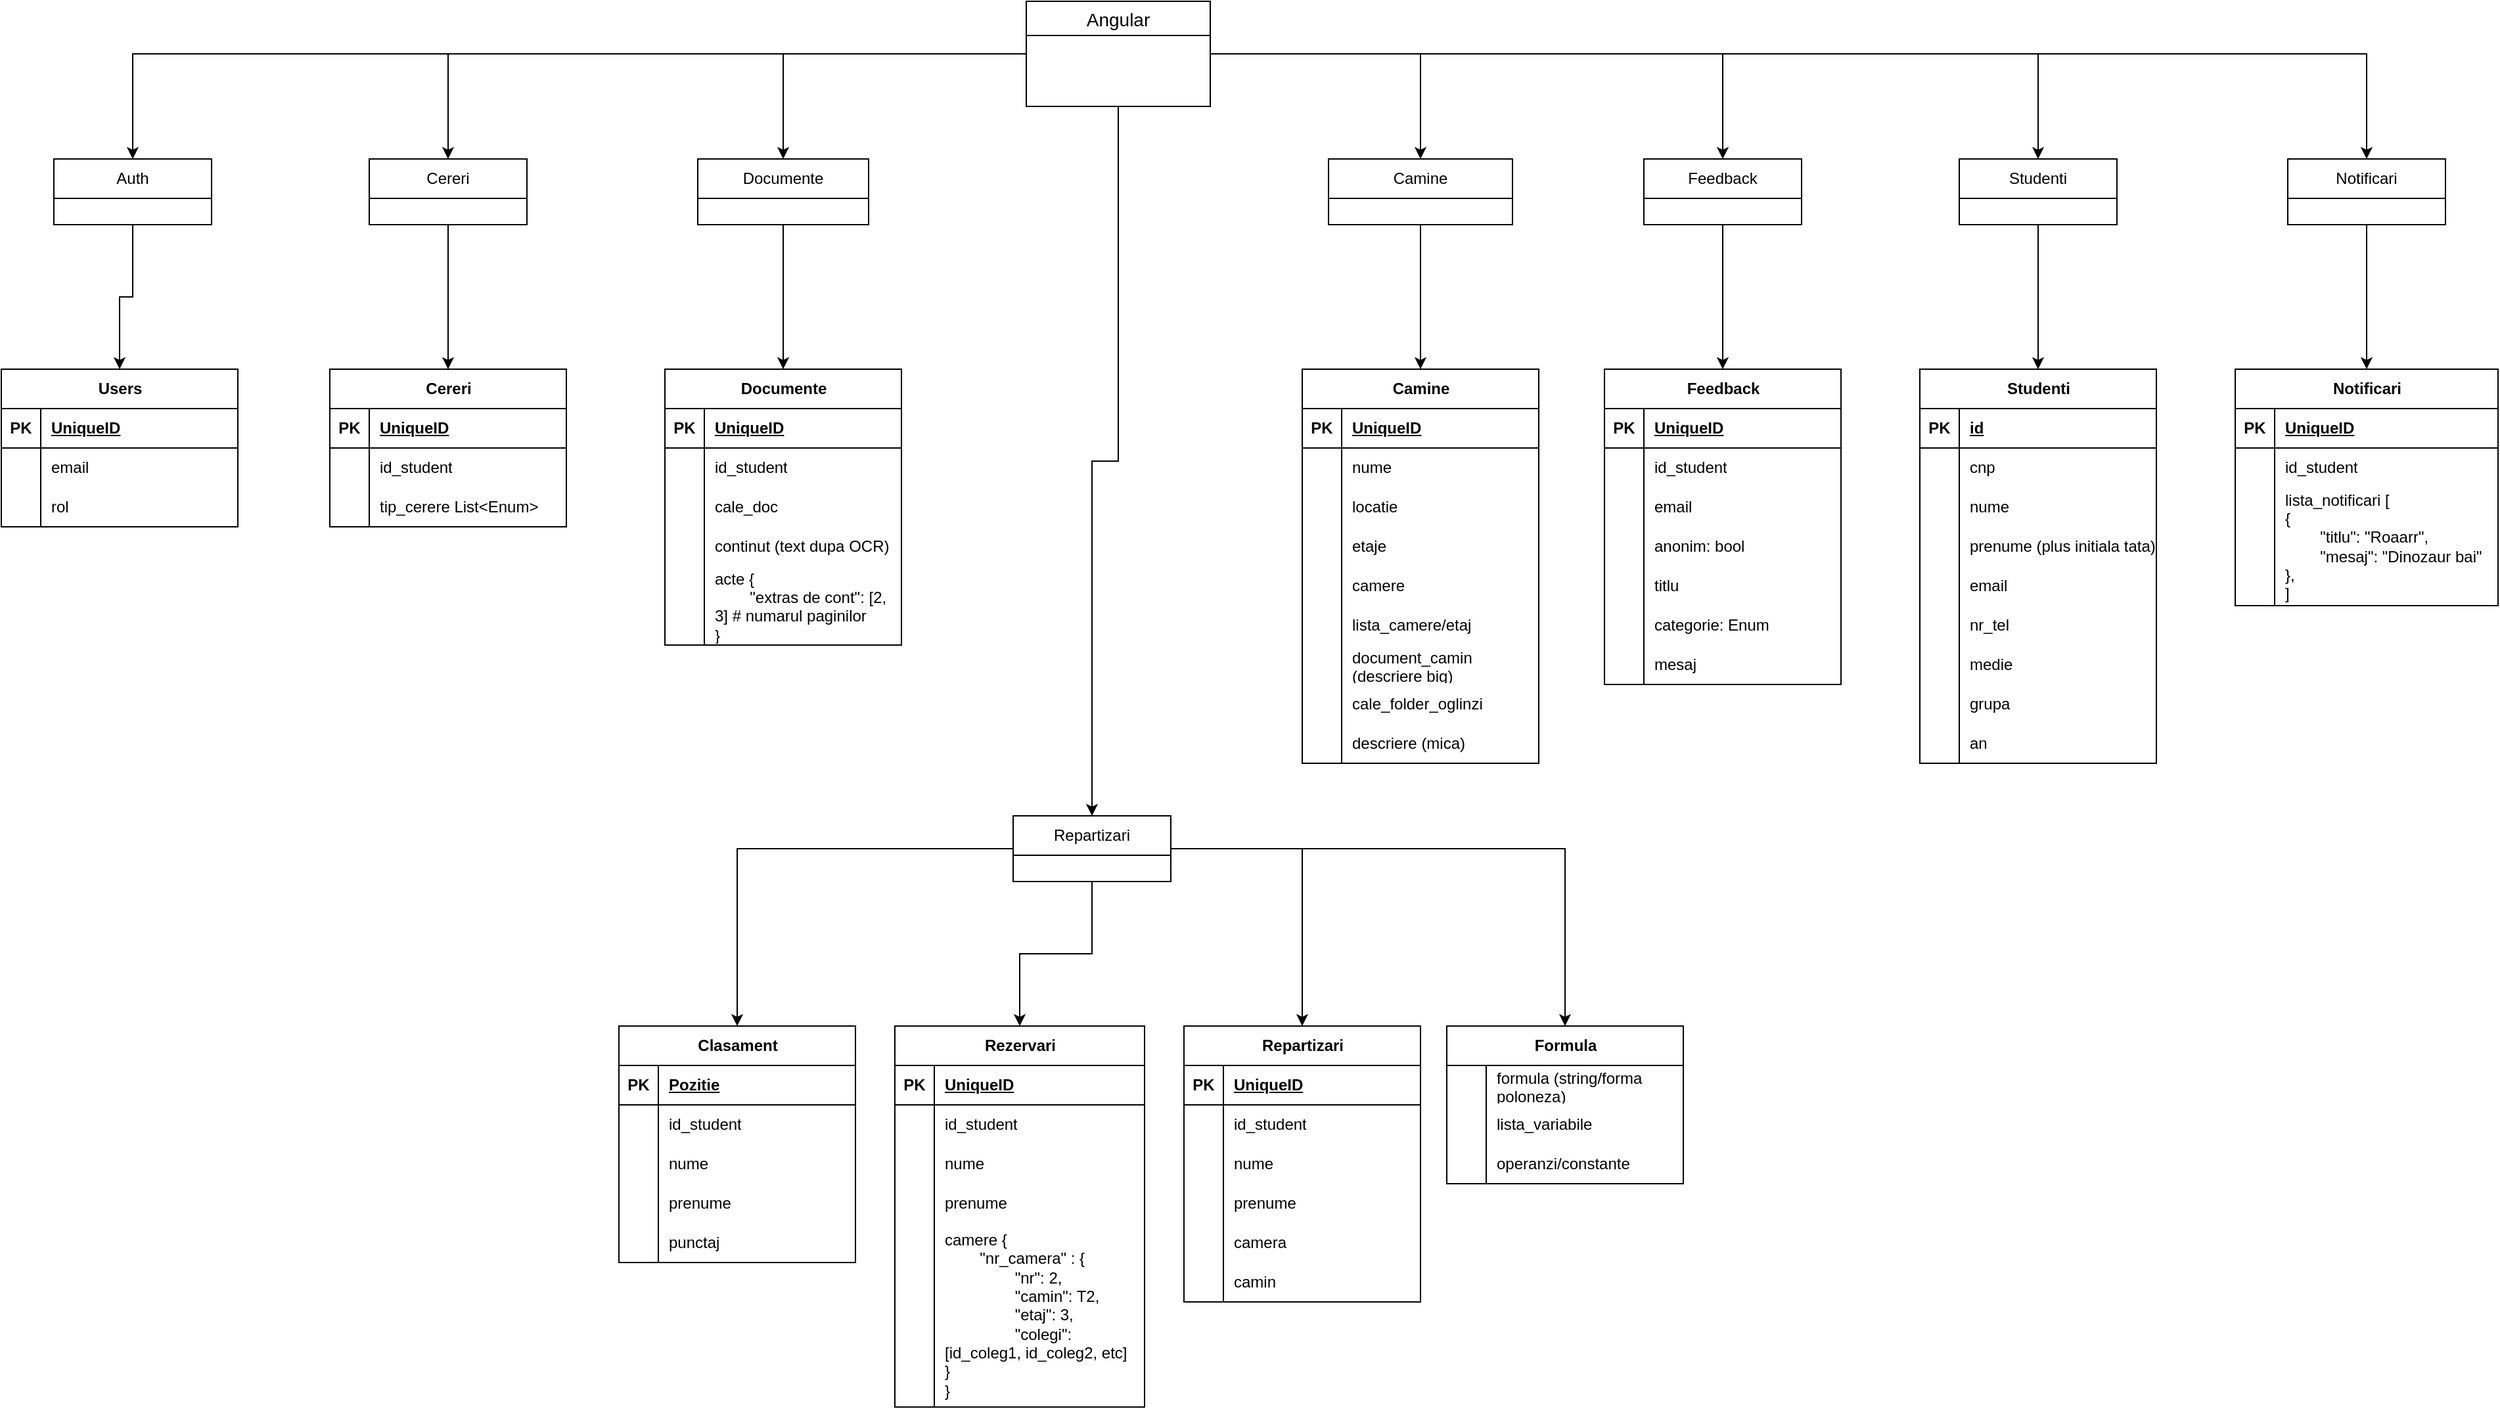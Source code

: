 <mxfile version="24.8.2">
  <diagram name="Page-1" id="DuUXc5mqonPNCr6E_QD6">
    <mxGraphModel dx="2390" dy="1243" grid="1" gridSize="10" guides="1" tooltips="1" connect="1" arrows="1" fold="1" page="1" pageScale="1" pageWidth="1100" pageHeight="1700" math="0" shadow="0">
      <root>
        <mxCell id="0" />
        <mxCell id="1" parent="0" />
        <mxCell id="zvXBsB9gj-wy9GizAbdt-191" style="edgeStyle=orthogonalEdgeStyle;rounded=0;orthogonalLoop=1;jettySize=auto;html=1;entryX=0.5;entryY=0;entryDx=0;entryDy=0;" edge="1" parent="1" source="R2V4lozNOQLamb3YMJaK-1" target="R2V4lozNOQLamb3YMJaK-31">
          <mxGeometry relative="1" as="geometry" />
        </mxCell>
        <mxCell id="R2V4lozNOQLamb3YMJaK-1" value="Auth" style="swimlane;fontStyle=0;childLayout=stackLayout;horizontal=1;startSize=30;horizontalStack=0;resizeParent=1;resizeParentMax=0;resizeLast=0;collapsible=1;marginBottom=0;whiteSpace=wrap;html=1;" parent="1" vertex="1" collapsed="1">
          <mxGeometry x="180" y="160" width="120" height="50" as="geometry">
            <mxRectangle x="160" y="80" width="140" height="60" as="alternateBounds" />
          </mxGeometry>
        </mxCell>
        <mxCell id="R2V4lozNOQLamb3YMJaK-30" value="Text" style="text;html=1;align=center;verticalAlign=middle;resizable=0;points=[];autosize=1;strokeColor=none;fillColor=none;" parent="R2V4lozNOQLamb3YMJaK-1" vertex="1">
          <mxGeometry y="30" width="140" height="30" as="geometry" />
        </mxCell>
        <mxCell id="zvXBsB9gj-wy9GizAbdt-193" style="edgeStyle=orthogonalEdgeStyle;rounded=0;orthogonalLoop=1;jettySize=auto;html=1;" edge="1" parent="1" source="R2V4lozNOQLamb3YMJaK-17" target="R2V4lozNOQLamb3YMJaK-44">
          <mxGeometry relative="1" as="geometry" />
        </mxCell>
        <mxCell id="R2V4lozNOQLamb3YMJaK-17" value="Cereri" style="swimlane;fontStyle=0;childLayout=stackLayout;horizontal=1;startSize=30;horizontalStack=0;resizeParent=1;resizeParentMax=0;resizeLast=0;collapsible=1;marginBottom=0;whiteSpace=wrap;html=1;" parent="1" vertex="1" collapsed="1">
          <mxGeometry x="420" y="160" width="120" height="50" as="geometry">
            <mxRectangle x="350" y="140" width="140" height="60" as="alternateBounds" />
          </mxGeometry>
        </mxCell>
        <mxCell id="zvXBsB9gj-wy9GizAbdt-197" style="edgeStyle=orthogonalEdgeStyle;rounded=0;orthogonalLoop=1;jettySize=auto;html=1;" edge="1" parent="1" source="R2V4lozNOQLamb3YMJaK-21" target="zvXBsB9gj-wy9GizAbdt-29">
          <mxGeometry relative="1" as="geometry" />
        </mxCell>
        <mxCell id="zvXBsB9gj-wy9GizAbdt-198" style="edgeStyle=orthogonalEdgeStyle;rounded=0;orthogonalLoop=1;jettySize=auto;html=1;" edge="1" parent="1" source="R2V4lozNOQLamb3YMJaK-21" target="zvXBsB9gj-wy9GizAbdt-45">
          <mxGeometry relative="1" as="geometry" />
        </mxCell>
        <mxCell id="zvXBsB9gj-wy9GizAbdt-199" style="edgeStyle=orthogonalEdgeStyle;rounded=0;orthogonalLoop=1;jettySize=auto;html=1;" edge="1" parent="1" source="R2V4lozNOQLamb3YMJaK-21" target="zvXBsB9gj-wy9GizAbdt-58">
          <mxGeometry relative="1" as="geometry" />
        </mxCell>
        <mxCell id="zvXBsB9gj-wy9GizAbdt-200" style="edgeStyle=orthogonalEdgeStyle;rounded=0;orthogonalLoop=1;jettySize=auto;html=1;" edge="1" parent="1" source="R2V4lozNOQLamb3YMJaK-21" target="zvXBsB9gj-wy9GizAbdt-86">
          <mxGeometry relative="1" as="geometry" />
        </mxCell>
        <mxCell id="R2V4lozNOQLamb3YMJaK-21" value="Repartizari" style="swimlane;fontStyle=0;childLayout=stackLayout;horizontal=1;startSize=30;horizontalStack=0;resizeParent=1;resizeParentMax=0;resizeLast=0;collapsible=1;marginBottom=0;whiteSpace=wrap;html=1;" parent="1" vertex="1" collapsed="1">
          <mxGeometry x="910" y="660" width="120" height="50" as="geometry">
            <mxRectangle x="500" y="120" width="140" height="60" as="alternateBounds" />
          </mxGeometry>
        </mxCell>
        <mxCell id="zvXBsB9gj-wy9GizAbdt-195" style="edgeStyle=orthogonalEdgeStyle;rounded=0;orthogonalLoop=1;jettySize=auto;html=1;" edge="1" parent="1" source="R2V4lozNOQLamb3YMJaK-25" target="zvXBsB9gj-wy9GizAbdt-9">
          <mxGeometry relative="1" as="geometry" />
        </mxCell>
        <mxCell id="R2V4lozNOQLamb3YMJaK-25" value="Documente" style="swimlane;fontStyle=0;childLayout=stackLayout;horizontal=1;startSize=30;horizontalStack=0;resizeParent=1;resizeParentMax=0;resizeLast=0;collapsible=1;marginBottom=0;whiteSpace=wrap;html=1;" parent="1" vertex="1" collapsed="1">
          <mxGeometry x="670" y="160" width="130" height="50" as="geometry">
            <mxRectangle x="500" y="120" width="140" height="60" as="alternateBounds" />
          </mxGeometry>
        </mxCell>
        <mxCell id="zvXBsB9gj-wy9GizAbdt-210" style="edgeStyle=orthogonalEdgeStyle;rounded=0;orthogonalLoop=1;jettySize=auto;html=1;" edge="1" parent="1" source="R2V4lozNOQLamb3YMJaK-26" target="zvXBsB9gj-wy9GizAbdt-162">
          <mxGeometry relative="1" as="geometry" />
        </mxCell>
        <mxCell id="R2V4lozNOQLamb3YMJaK-26" value="Studenti" style="swimlane;fontStyle=0;childLayout=stackLayout;horizontal=1;startSize=30;horizontalStack=0;resizeParent=1;resizeParentMax=0;resizeLast=0;collapsible=1;marginBottom=0;whiteSpace=wrap;html=1;" parent="1" vertex="1" collapsed="1">
          <mxGeometry x="1630" y="160" width="120" height="50" as="geometry">
            <mxRectangle x="500" y="120" width="140" height="60" as="alternateBounds" />
          </mxGeometry>
        </mxCell>
        <mxCell id="zvXBsB9gj-wy9GizAbdt-202" style="edgeStyle=orthogonalEdgeStyle;rounded=0;orthogonalLoop=1;jettySize=auto;html=1;" edge="1" parent="1" source="R2V4lozNOQLamb3YMJaK-27" target="zvXBsB9gj-wy9GizAbdt-99">
          <mxGeometry relative="1" as="geometry" />
        </mxCell>
        <mxCell id="R2V4lozNOQLamb3YMJaK-27" value="&lt;div&gt;Camine&lt;/div&gt;" style="swimlane;fontStyle=0;childLayout=stackLayout;horizontal=1;startSize=30;horizontalStack=0;resizeParent=1;resizeParentMax=0;resizeLast=0;collapsible=1;marginBottom=0;whiteSpace=wrap;html=1;" parent="1" vertex="1" collapsed="1">
          <mxGeometry x="1150" y="160" width="140" height="50" as="geometry">
            <mxRectangle x="500" y="120" width="140" height="60" as="alternateBounds" />
          </mxGeometry>
        </mxCell>
        <mxCell id="zvXBsB9gj-wy9GizAbdt-205" style="edgeStyle=orthogonalEdgeStyle;rounded=0;orthogonalLoop=1;jettySize=auto;html=1;" edge="1" parent="1" source="R2V4lozNOQLamb3YMJaK-28" target="zvXBsB9gj-wy9GizAbdt-127">
          <mxGeometry relative="1" as="geometry" />
        </mxCell>
        <mxCell id="R2V4lozNOQLamb3YMJaK-28" value="Feedback" style="swimlane;fontStyle=0;childLayout=stackLayout;horizontal=1;startSize=30;horizontalStack=0;resizeParent=1;resizeParentMax=0;resizeLast=0;collapsible=1;marginBottom=0;whiteSpace=wrap;html=1;" parent="1" vertex="1" collapsed="1">
          <mxGeometry x="1390" y="160" width="120" height="50" as="geometry">
            <mxRectangle x="500" y="120" width="140" height="60" as="alternateBounds" />
          </mxGeometry>
        </mxCell>
        <mxCell id="zvXBsB9gj-wy9GizAbdt-209" style="edgeStyle=orthogonalEdgeStyle;rounded=0;orthogonalLoop=1;jettySize=auto;html=1;" edge="1" parent="1" source="R2V4lozNOQLamb3YMJaK-29" target="zvXBsB9gj-wy9GizAbdt-149">
          <mxGeometry relative="1" as="geometry" />
        </mxCell>
        <mxCell id="R2V4lozNOQLamb3YMJaK-29" value="Notificari" style="swimlane;fontStyle=0;childLayout=stackLayout;horizontal=1;startSize=30;horizontalStack=0;resizeParent=1;resizeParentMax=0;resizeLast=0;collapsible=1;marginBottom=0;whiteSpace=wrap;html=1;" parent="1" vertex="1" collapsed="1">
          <mxGeometry x="1880" y="160" width="120" height="50" as="geometry">
            <mxRectangle x="500" y="120" width="140" height="60" as="alternateBounds" />
          </mxGeometry>
        </mxCell>
        <mxCell id="R2V4lozNOQLamb3YMJaK-31" value="Users" style="shape=table;startSize=30;container=1;collapsible=1;childLayout=tableLayout;fixedRows=1;rowLines=0;fontStyle=1;align=center;resizeLast=1;html=1;" parent="1" vertex="1">
          <mxGeometry x="140" y="320" width="180" height="120" as="geometry" />
        </mxCell>
        <mxCell id="R2V4lozNOQLamb3YMJaK-32" value="" style="shape=tableRow;horizontal=0;startSize=0;swimlaneHead=0;swimlaneBody=0;fillColor=none;collapsible=0;dropTarget=0;points=[[0,0.5],[1,0.5]];portConstraint=eastwest;top=0;left=0;right=0;bottom=1;" parent="R2V4lozNOQLamb3YMJaK-31" vertex="1">
          <mxGeometry y="30" width="180" height="30" as="geometry" />
        </mxCell>
        <mxCell id="R2V4lozNOQLamb3YMJaK-33" value="PK" style="shape=partialRectangle;connectable=0;fillColor=none;top=0;left=0;bottom=0;right=0;fontStyle=1;overflow=hidden;whiteSpace=wrap;html=1;" parent="R2V4lozNOQLamb3YMJaK-32" vertex="1">
          <mxGeometry width="30" height="30" as="geometry">
            <mxRectangle width="30" height="30" as="alternateBounds" />
          </mxGeometry>
        </mxCell>
        <mxCell id="R2V4lozNOQLamb3YMJaK-34" value="UniqueID" style="shape=partialRectangle;connectable=0;fillColor=none;top=0;left=0;bottom=0;right=0;align=left;spacingLeft=6;fontStyle=5;overflow=hidden;whiteSpace=wrap;html=1;" parent="R2V4lozNOQLamb3YMJaK-32" vertex="1">
          <mxGeometry x="30" width="150" height="30" as="geometry">
            <mxRectangle width="150" height="30" as="alternateBounds" />
          </mxGeometry>
        </mxCell>
        <mxCell id="R2V4lozNOQLamb3YMJaK-35" value="" style="shape=tableRow;horizontal=0;startSize=0;swimlaneHead=0;swimlaneBody=0;fillColor=none;collapsible=0;dropTarget=0;points=[[0,0.5],[1,0.5]];portConstraint=eastwest;top=0;left=0;right=0;bottom=0;" parent="R2V4lozNOQLamb3YMJaK-31" vertex="1">
          <mxGeometry y="60" width="180" height="30" as="geometry" />
        </mxCell>
        <mxCell id="R2V4lozNOQLamb3YMJaK-36" value="" style="shape=partialRectangle;connectable=0;fillColor=none;top=0;left=0;bottom=0;right=0;editable=1;overflow=hidden;whiteSpace=wrap;html=1;" parent="R2V4lozNOQLamb3YMJaK-35" vertex="1">
          <mxGeometry width="30" height="30" as="geometry">
            <mxRectangle width="30" height="30" as="alternateBounds" />
          </mxGeometry>
        </mxCell>
        <mxCell id="R2V4lozNOQLamb3YMJaK-37" value="email" style="shape=partialRectangle;connectable=0;fillColor=none;top=0;left=0;bottom=0;right=0;align=left;spacingLeft=6;overflow=hidden;whiteSpace=wrap;html=1;" parent="R2V4lozNOQLamb3YMJaK-35" vertex="1">
          <mxGeometry x="30" width="150" height="30" as="geometry">
            <mxRectangle width="150" height="30" as="alternateBounds" />
          </mxGeometry>
        </mxCell>
        <mxCell id="R2V4lozNOQLamb3YMJaK-38" value="" style="shape=tableRow;horizontal=0;startSize=0;swimlaneHead=0;swimlaneBody=0;fillColor=none;collapsible=0;dropTarget=0;points=[[0,0.5],[1,0.5]];portConstraint=eastwest;top=0;left=0;right=0;bottom=0;" parent="R2V4lozNOQLamb3YMJaK-31" vertex="1">
          <mxGeometry y="90" width="180" height="30" as="geometry" />
        </mxCell>
        <mxCell id="R2V4lozNOQLamb3YMJaK-39" value="" style="shape=partialRectangle;connectable=0;fillColor=none;top=0;left=0;bottom=0;right=0;editable=1;overflow=hidden;whiteSpace=wrap;html=1;" parent="R2V4lozNOQLamb3YMJaK-38" vertex="1">
          <mxGeometry width="30" height="30" as="geometry">
            <mxRectangle width="30" height="30" as="alternateBounds" />
          </mxGeometry>
        </mxCell>
        <mxCell id="R2V4lozNOQLamb3YMJaK-40" value="rol" style="shape=partialRectangle;connectable=0;fillColor=none;top=0;left=0;bottom=0;right=0;align=left;spacingLeft=6;overflow=hidden;whiteSpace=wrap;html=1;" parent="R2V4lozNOQLamb3YMJaK-38" vertex="1">
          <mxGeometry x="30" width="150" height="30" as="geometry">
            <mxRectangle width="150" height="30" as="alternateBounds" />
          </mxGeometry>
        </mxCell>
        <mxCell id="R2V4lozNOQLamb3YMJaK-44" value="Cereri" style="shape=table;startSize=30;container=1;collapsible=1;childLayout=tableLayout;fixedRows=1;rowLines=0;fontStyle=1;align=center;resizeLast=1;html=1;" parent="1" vertex="1">
          <mxGeometry x="390" y="320" width="180" height="120" as="geometry" />
        </mxCell>
        <mxCell id="R2V4lozNOQLamb3YMJaK-45" value="" style="shape=tableRow;horizontal=0;startSize=0;swimlaneHead=0;swimlaneBody=0;fillColor=none;collapsible=0;dropTarget=0;points=[[0,0.5],[1,0.5]];portConstraint=eastwest;top=0;left=0;right=0;bottom=1;" parent="R2V4lozNOQLamb3YMJaK-44" vertex="1">
          <mxGeometry y="30" width="180" height="30" as="geometry" />
        </mxCell>
        <mxCell id="R2V4lozNOQLamb3YMJaK-46" value="PK" style="shape=partialRectangle;connectable=0;fillColor=none;top=0;left=0;bottom=0;right=0;fontStyle=1;overflow=hidden;whiteSpace=wrap;html=1;" parent="R2V4lozNOQLamb3YMJaK-45" vertex="1">
          <mxGeometry width="30" height="30" as="geometry">
            <mxRectangle width="30" height="30" as="alternateBounds" />
          </mxGeometry>
        </mxCell>
        <mxCell id="R2V4lozNOQLamb3YMJaK-47" value="UniqueID" style="shape=partialRectangle;connectable=0;fillColor=none;top=0;left=0;bottom=0;right=0;align=left;spacingLeft=6;fontStyle=5;overflow=hidden;whiteSpace=wrap;html=1;" parent="R2V4lozNOQLamb3YMJaK-45" vertex="1">
          <mxGeometry x="30" width="150" height="30" as="geometry">
            <mxRectangle width="150" height="30" as="alternateBounds" />
          </mxGeometry>
        </mxCell>
        <mxCell id="R2V4lozNOQLamb3YMJaK-48" value="" style="shape=tableRow;horizontal=0;startSize=0;swimlaneHead=0;swimlaneBody=0;fillColor=none;collapsible=0;dropTarget=0;points=[[0,0.5],[1,0.5]];portConstraint=eastwest;top=0;left=0;right=0;bottom=0;" parent="R2V4lozNOQLamb3YMJaK-44" vertex="1">
          <mxGeometry y="60" width="180" height="30" as="geometry" />
        </mxCell>
        <mxCell id="R2V4lozNOQLamb3YMJaK-49" value="" style="shape=partialRectangle;connectable=0;fillColor=none;top=0;left=0;bottom=0;right=0;editable=1;overflow=hidden;whiteSpace=wrap;html=1;" parent="R2V4lozNOQLamb3YMJaK-48" vertex="1">
          <mxGeometry width="30" height="30" as="geometry">
            <mxRectangle width="30" height="30" as="alternateBounds" />
          </mxGeometry>
        </mxCell>
        <mxCell id="R2V4lozNOQLamb3YMJaK-50" value="id_student" style="shape=partialRectangle;connectable=0;fillColor=none;top=0;left=0;bottom=0;right=0;align=left;spacingLeft=6;overflow=hidden;whiteSpace=wrap;html=1;" parent="R2V4lozNOQLamb3YMJaK-48" vertex="1">
          <mxGeometry x="30" width="150" height="30" as="geometry">
            <mxRectangle width="150" height="30" as="alternateBounds" />
          </mxGeometry>
        </mxCell>
        <mxCell id="R2V4lozNOQLamb3YMJaK-51" value="" style="shape=tableRow;horizontal=0;startSize=0;swimlaneHead=0;swimlaneBody=0;fillColor=none;collapsible=0;dropTarget=0;points=[[0,0.5],[1,0.5]];portConstraint=eastwest;top=0;left=0;right=0;bottom=0;" parent="R2V4lozNOQLamb3YMJaK-44" vertex="1">
          <mxGeometry y="90" width="180" height="30" as="geometry" />
        </mxCell>
        <mxCell id="R2V4lozNOQLamb3YMJaK-52" value="" style="shape=partialRectangle;connectable=0;fillColor=none;top=0;left=0;bottom=0;right=0;editable=1;overflow=hidden;whiteSpace=wrap;html=1;" parent="R2V4lozNOQLamb3YMJaK-51" vertex="1">
          <mxGeometry width="30" height="30" as="geometry">
            <mxRectangle width="30" height="30" as="alternateBounds" />
          </mxGeometry>
        </mxCell>
        <mxCell id="R2V4lozNOQLamb3YMJaK-53" value="tip_cerere List&amp;lt;Enum&amp;gt;" style="shape=partialRectangle;connectable=0;fillColor=none;top=0;left=0;bottom=0;right=0;align=left;spacingLeft=6;overflow=hidden;whiteSpace=wrap;html=1;" parent="R2V4lozNOQLamb3YMJaK-51" vertex="1">
          <mxGeometry x="30" width="150" height="30" as="geometry">
            <mxRectangle width="150" height="30" as="alternateBounds" />
          </mxGeometry>
        </mxCell>
        <mxCell id="zvXBsB9gj-wy9GizAbdt-9" value="Documente" style="shape=table;startSize=30;container=1;collapsible=1;childLayout=tableLayout;fixedRows=1;rowLines=0;fontStyle=1;align=center;resizeLast=1;html=1;" vertex="1" parent="1">
          <mxGeometry x="645" y="320" width="180" height="210" as="geometry" />
        </mxCell>
        <mxCell id="zvXBsB9gj-wy9GizAbdt-10" value="" style="shape=tableRow;horizontal=0;startSize=0;swimlaneHead=0;swimlaneBody=0;fillColor=none;collapsible=0;dropTarget=0;points=[[0,0.5],[1,0.5]];portConstraint=eastwest;top=0;left=0;right=0;bottom=1;" vertex="1" parent="zvXBsB9gj-wy9GizAbdt-9">
          <mxGeometry y="30" width="180" height="30" as="geometry" />
        </mxCell>
        <mxCell id="zvXBsB9gj-wy9GizAbdt-11" value="PK" style="shape=partialRectangle;connectable=0;fillColor=none;top=0;left=0;bottom=0;right=0;fontStyle=1;overflow=hidden;whiteSpace=wrap;html=1;" vertex="1" parent="zvXBsB9gj-wy9GizAbdt-10">
          <mxGeometry width="30" height="30" as="geometry">
            <mxRectangle width="30" height="30" as="alternateBounds" />
          </mxGeometry>
        </mxCell>
        <mxCell id="zvXBsB9gj-wy9GizAbdt-12" value="UniqueID" style="shape=partialRectangle;connectable=0;fillColor=none;top=0;left=0;bottom=0;right=0;align=left;spacingLeft=6;fontStyle=5;overflow=hidden;whiteSpace=wrap;html=1;" vertex="1" parent="zvXBsB9gj-wy9GizAbdt-10">
          <mxGeometry x="30" width="150" height="30" as="geometry">
            <mxRectangle width="150" height="30" as="alternateBounds" />
          </mxGeometry>
        </mxCell>
        <mxCell id="zvXBsB9gj-wy9GizAbdt-13" value="" style="shape=tableRow;horizontal=0;startSize=0;swimlaneHead=0;swimlaneBody=0;fillColor=none;collapsible=0;dropTarget=0;points=[[0,0.5],[1,0.5]];portConstraint=eastwest;top=0;left=0;right=0;bottom=0;" vertex="1" parent="zvXBsB9gj-wy9GizAbdt-9">
          <mxGeometry y="60" width="180" height="30" as="geometry" />
        </mxCell>
        <mxCell id="zvXBsB9gj-wy9GizAbdt-14" value="" style="shape=partialRectangle;connectable=0;fillColor=none;top=0;left=0;bottom=0;right=0;editable=1;overflow=hidden;whiteSpace=wrap;html=1;" vertex="1" parent="zvXBsB9gj-wy9GizAbdt-13">
          <mxGeometry width="30" height="30" as="geometry">
            <mxRectangle width="30" height="30" as="alternateBounds" />
          </mxGeometry>
        </mxCell>
        <mxCell id="zvXBsB9gj-wy9GizAbdt-15" value="id_student" style="shape=partialRectangle;connectable=0;fillColor=none;top=0;left=0;bottom=0;right=0;align=left;spacingLeft=6;overflow=hidden;whiteSpace=wrap;html=1;" vertex="1" parent="zvXBsB9gj-wy9GizAbdt-13">
          <mxGeometry x="30" width="150" height="30" as="geometry">
            <mxRectangle width="150" height="30" as="alternateBounds" />
          </mxGeometry>
        </mxCell>
        <mxCell id="zvXBsB9gj-wy9GizAbdt-16" value="" style="shape=tableRow;horizontal=0;startSize=0;swimlaneHead=0;swimlaneBody=0;fillColor=none;collapsible=0;dropTarget=0;points=[[0,0.5],[1,0.5]];portConstraint=eastwest;top=0;left=0;right=0;bottom=0;" vertex="1" parent="zvXBsB9gj-wy9GizAbdt-9">
          <mxGeometry y="90" width="180" height="30" as="geometry" />
        </mxCell>
        <mxCell id="zvXBsB9gj-wy9GizAbdt-17" value="" style="shape=partialRectangle;connectable=0;fillColor=none;top=0;left=0;bottom=0;right=0;editable=1;overflow=hidden;whiteSpace=wrap;html=1;" vertex="1" parent="zvXBsB9gj-wy9GizAbdt-16">
          <mxGeometry width="30" height="30" as="geometry">
            <mxRectangle width="30" height="30" as="alternateBounds" />
          </mxGeometry>
        </mxCell>
        <mxCell id="zvXBsB9gj-wy9GizAbdt-18" value="cale_doc" style="shape=partialRectangle;connectable=0;fillColor=none;top=0;left=0;bottom=0;right=0;align=left;spacingLeft=6;overflow=hidden;whiteSpace=wrap;html=1;" vertex="1" parent="zvXBsB9gj-wy9GizAbdt-16">
          <mxGeometry x="30" width="150" height="30" as="geometry">
            <mxRectangle width="150" height="30" as="alternateBounds" />
          </mxGeometry>
        </mxCell>
        <mxCell id="zvXBsB9gj-wy9GizAbdt-19" value="" style="shape=tableRow;horizontal=0;startSize=0;swimlaneHead=0;swimlaneBody=0;fillColor=none;collapsible=0;dropTarget=0;points=[[0,0.5],[1,0.5]];portConstraint=eastwest;top=0;left=0;right=0;bottom=0;" vertex="1" parent="zvXBsB9gj-wy9GizAbdt-9">
          <mxGeometry y="120" width="180" height="30" as="geometry" />
        </mxCell>
        <mxCell id="zvXBsB9gj-wy9GizAbdt-20" value="" style="shape=partialRectangle;connectable=0;fillColor=none;top=0;left=0;bottom=0;right=0;editable=1;overflow=hidden;whiteSpace=wrap;html=1;" vertex="1" parent="zvXBsB9gj-wy9GizAbdt-19">
          <mxGeometry width="30" height="30" as="geometry">
            <mxRectangle width="30" height="30" as="alternateBounds" />
          </mxGeometry>
        </mxCell>
        <mxCell id="zvXBsB9gj-wy9GizAbdt-21" value="continut (text dupa OCR)" style="shape=partialRectangle;connectable=0;fillColor=none;top=0;left=0;bottom=0;right=0;align=left;spacingLeft=6;overflow=hidden;whiteSpace=wrap;html=1;" vertex="1" parent="zvXBsB9gj-wy9GizAbdt-19">
          <mxGeometry x="30" width="150" height="30" as="geometry">
            <mxRectangle width="150" height="30" as="alternateBounds" />
          </mxGeometry>
        </mxCell>
        <mxCell id="zvXBsB9gj-wy9GizAbdt-22" style="shape=tableRow;horizontal=0;startSize=0;swimlaneHead=0;swimlaneBody=0;fillColor=none;collapsible=0;dropTarget=0;points=[[0,0.5],[1,0.5]];portConstraint=eastwest;top=0;left=0;right=0;bottom=0;" vertex="1" parent="zvXBsB9gj-wy9GizAbdt-9">
          <mxGeometry y="150" width="180" height="60" as="geometry" />
        </mxCell>
        <mxCell id="zvXBsB9gj-wy9GizAbdt-23" style="shape=partialRectangle;connectable=0;fillColor=none;top=0;left=0;bottom=0;right=0;editable=1;overflow=hidden;whiteSpace=wrap;html=1;" vertex="1" parent="zvXBsB9gj-wy9GizAbdt-22">
          <mxGeometry width="30" height="60" as="geometry">
            <mxRectangle width="30" height="60" as="alternateBounds" />
          </mxGeometry>
        </mxCell>
        <mxCell id="zvXBsB9gj-wy9GizAbdt-24" value="&lt;div&gt;acte {&lt;/div&gt;&lt;div&gt;&lt;span style=&quot;white-space: pre;&quot;&gt;&#x9;&lt;/span&gt;&quot;extras de cont&quot;: [2, 3] # numarul paginilor&lt;br&gt;&lt;/div&gt;&lt;div&gt;}&lt;br&gt;&lt;/div&gt;" style="shape=partialRectangle;connectable=0;fillColor=none;top=0;left=0;bottom=0;right=0;align=left;spacingLeft=6;overflow=hidden;whiteSpace=wrap;html=1;" vertex="1" parent="zvXBsB9gj-wy9GizAbdt-22">
          <mxGeometry x="30" width="150" height="60" as="geometry">
            <mxRectangle width="150" height="60" as="alternateBounds" />
          </mxGeometry>
        </mxCell>
        <mxCell id="zvXBsB9gj-wy9GizAbdt-190" style="edgeStyle=orthogonalEdgeStyle;rounded=0;orthogonalLoop=1;jettySize=auto;html=1;" edge="1" parent="1" source="zvXBsB9gj-wy9GizAbdt-25" target="R2V4lozNOQLamb3YMJaK-1">
          <mxGeometry relative="1" as="geometry" />
        </mxCell>
        <mxCell id="zvXBsB9gj-wy9GizAbdt-192" style="edgeStyle=orthogonalEdgeStyle;rounded=0;orthogonalLoop=1;jettySize=auto;html=1;entryX=0.5;entryY=0;entryDx=0;entryDy=0;" edge="1" parent="1" source="zvXBsB9gj-wy9GizAbdt-25" target="R2V4lozNOQLamb3YMJaK-17">
          <mxGeometry relative="1" as="geometry" />
        </mxCell>
        <mxCell id="zvXBsB9gj-wy9GizAbdt-194" style="edgeStyle=orthogonalEdgeStyle;rounded=0;orthogonalLoop=1;jettySize=auto;html=1;entryX=0.5;entryY=0;entryDx=0;entryDy=0;" edge="1" parent="1" source="zvXBsB9gj-wy9GizAbdt-25" target="R2V4lozNOQLamb3YMJaK-25">
          <mxGeometry relative="1" as="geometry" />
        </mxCell>
        <mxCell id="zvXBsB9gj-wy9GizAbdt-196" style="edgeStyle=orthogonalEdgeStyle;rounded=0;orthogonalLoop=1;jettySize=auto;html=1;" edge="1" parent="1" source="zvXBsB9gj-wy9GizAbdt-25" target="R2V4lozNOQLamb3YMJaK-21">
          <mxGeometry relative="1" as="geometry" />
        </mxCell>
        <mxCell id="zvXBsB9gj-wy9GizAbdt-201" style="edgeStyle=orthogonalEdgeStyle;rounded=0;orthogonalLoop=1;jettySize=auto;html=1;" edge="1" parent="1" source="zvXBsB9gj-wy9GizAbdt-25" target="R2V4lozNOQLamb3YMJaK-27">
          <mxGeometry relative="1" as="geometry" />
        </mxCell>
        <mxCell id="zvXBsB9gj-wy9GizAbdt-203" style="edgeStyle=orthogonalEdgeStyle;rounded=0;orthogonalLoop=1;jettySize=auto;html=1;" edge="1" parent="1" source="zvXBsB9gj-wy9GizAbdt-25" target="R2V4lozNOQLamb3YMJaK-28">
          <mxGeometry relative="1" as="geometry" />
        </mxCell>
        <mxCell id="zvXBsB9gj-wy9GizAbdt-206" style="edgeStyle=orthogonalEdgeStyle;rounded=0;orthogonalLoop=1;jettySize=auto;html=1;" edge="1" parent="1" source="zvXBsB9gj-wy9GizAbdt-25" target="R2V4lozNOQLamb3YMJaK-26">
          <mxGeometry relative="1" as="geometry" />
        </mxCell>
        <mxCell id="zvXBsB9gj-wy9GizAbdt-211" style="edgeStyle=orthogonalEdgeStyle;rounded=0;orthogonalLoop=1;jettySize=auto;html=1;" edge="1" parent="1" source="zvXBsB9gj-wy9GizAbdt-25" target="R2V4lozNOQLamb3YMJaK-29">
          <mxGeometry relative="1" as="geometry" />
        </mxCell>
        <mxCell id="zvXBsB9gj-wy9GizAbdt-25" value="Angular" style="swimlane;fontStyle=0;childLayout=stackLayout;horizontal=1;startSize=26;horizontalStack=0;resizeParent=1;resizeParentMax=0;resizeLast=0;collapsible=1;marginBottom=0;align=center;fontSize=14;" vertex="1" collapsed="1" parent="1">
          <mxGeometry x="920" y="40" width="140" height="80" as="geometry">
            <mxRectangle x="540" y="40" width="160" height="116" as="alternateBounds" />
          </mxGeometry>
        </mxCell>
        <mxCell id="zvXBsB9gj-wy9GizAbdt-26" value="Item 1" style="text;strokeColor=none;fillColor=none;spacingLeft=4;spacingRight=4;overflow=hidden;rotatable=0;points=[[0,0.5],[1,0.5]];portConstraint=eastwest;fontSize=12;whiteSpace=wrap;html=1;" vertex="1" parent="zvXBsB9gj-wy9GizAbdt-25">
          <mxGeometry y="26" width="160" height="30" as="geometry" />
        </mxCell>
        <mxCell id="zvXBsB9gj-wy9GizAbdt-27" value="Item 2" style="text;strokeColor=none;fillColor=none;spacingLeft=4;spacingRight=4;overflow=hidden;rotatable=0;points=[[0,0.5],[1,0.5]];portConstraint=eastwest;fontSize=12;whiteSpace=wrap;html=1;" vertex="1" parent="zvXBsB9gj-wy9GizAbdt-25">
          <mxGeometry y="56" width="160" height="30" as="geometry" />
        </mxCell>
        <mxCell id="zvXBsB9gj-wy9GizAbdt-28" value="Item 3" style="text;strokeColor=none;fillColor=none;spacingLeft=4;spacingRight=4;overflow=hidden;rotatable=0;points=[[0,0.5],[1,0.5]];portConstraint=eastwest;fontSize=12;whiteSpace=wrap;html=1;" vertex="1" parent="zvXBsB9gj-wy9GizAbdt-25">
          <mxGeometry y="86" width="160" height="30" as="geometry" />
        </mxCell>
        <mxCell id="zvXBsB9gj-wy9GizAbdt-29" value="Clasament" style="shape=table;startSize=30;container=1;collapsible=1;childLayout=tableLayout;fixedRows=1;rowLines=0;fontStyle=1;align=center;resizeLast=1;html=1;" vertex="1" parent="1">
          <mxGeometry x="610" y="820" width="180" height="180" as="geometry" />
        </mxCell>
        <mxCell id="zvXBsB9gj-wy9GizAbdt-30" value="" style="shape=tableRow;horizontal=0;startSize=0;swimlaneHead=0;swimlaneBody=0;fillColor=none;collapsible=0;dropTarget=0;points=[[0,0.5],[1,0.5]];portConstraint=eastwest;top=0;left=0;right=0;bottom=1;" vertex="1" parent="zvXBsB9gj-wy9GizAbdt-29">
          <mxGeometry y="30" width="180" height="30" as="geometry" />
        </mxCell>
        <mxCell id="zvXBsB9gj-wy9GizAbdt-31" value="PK" style="shape=partialRectangle;connectable=0;fillColor=none;top=0;left=0;bottom=0;right=0;fontStyle=1;overflow=hidden;whiteSpace=wrap;html=1;" vertex="1" parent="zvXBsB9gj-wy9GizAbdt-30">
          <mxGeometry width="30" height="30" as="geometry">
            <mxRectangle width="30" height="30" as="alternateBounds" />
          </mxGeometry>
        </mxCell>
        <mxCell id="zvXBsB9gj-wy9GizAbdt-32" value="Pozitie" style="shape=partialRectangle;connectable=0;fillColor=none;top=0;left=0;bottom=0;right=0;align=left;spacingLeft=6;fontStyle=5;overflow=hidden;whiteSpace=wrap;html=1;" vertex="1" parent="zvXBsB9gj-wy9GizAbdt-30">
          <mxGeometry x="30" width="150" height="30" as="geometry">
            <mxRectangle width="150" height="30" as="alternateBounds" />
          </mxGeometry>
        </mxCell>
        <mxCell id="zvXBsB9gj-wy9GizAbdt-33" value="" style="shape=tableRow;horizontal=0;startSize=0;swimlaneHead=0;swimlaneBody=0;fillColor=none;collapsible=0;dropTarget=0;points=[[0,0.5],[1,0.5]];portConstraint=eastwest;top=0;left=0;right=0;bottom=0;" vertex="1" parent="zvXBsB9gj-wy9GizAbdt-29">
          <mxGeometry y="60" width="180" height="30" as="geometry" />
        </mxCell>
        <mxCell id="zvXBsB9gj-wy9GizAbdt-34" value="" style="shape=partialRectangle;connectable=0;fillColor=none;top=0;left=0;bottom=0;right=0;editable=1;overflow=hidden;whiteSpace=wrap;html=1;" vertex="1" parent="zvXBsB9gj-wy9GizAbdt-33">
          <mxGeometry width="30" height="30" as="geometry">
            <mxRectangle width="30" height="30" as="alternateBounds" />
          </mxGeometry>
        </mxCell>
        <mxCell id="zvXBsB9gj-wy9GizAbdt-35" value="id_student" style="shape=partialRectangle;connectable=0;fillColor=none;top=0;left=0;bottom=0;right=0;align=left;spacingLeft=6;overflow=hidden;whiteSpace=wrap;html=1;" vertex="1" parent="zvXBsB9gj-wy9GizAbdt-33">
          <mxGeometry x="30" width="150" height="30" as="geometry">
            <mxRectangle width="150" height="30" as="alternateBounds" />
          </mxGeometry>
        </mxCell>
        <mxCell id="zvXBsB9gj-wy9GizAbdt-36" value="" style="shape=tableRow;horizontal=0;startSize=0;swimlaneHead=0;swimlaneBody=0;fillColor=none;collapsible=0;dropTarget=0;points=[[0,0.5],[1,0.5]];portConstraint=eastwest;top=0;left=0;right=0;bottom=0;" vertex="1" parent="zvXBsB9gj-wy9GizAbdt-29">
          <mxGeometry y="90" width="180" height="30" as="geometry" />
        </mxCell>
        <mxCell id="zvXBsB9gj-wy9GizAbdt-37" value="" style="shape=partialRectangle;connectable=0;fillColor=none;top=0;left=0;bottom=0;right=0;editable=1;overflow=hidden;whiteSpace=wrap;html=1;" vertex="1" parent="zvXBsB9gj-wy9GizAbdt-36">
          <mxGeometry width="30" height="30" as="geometry">
            <mxRectangle width="30" height="30" as="alternateBounds" />
          </mxGeometry>
        </mxCell>
        <mxCell id="zvXBsB9gj-wy9GizAbdt-38" value="nume" style="shape=partialRectangle;connectable=0;fillColor=none;top=0;left=0;bottom=0;right=0;align=left;spacingLeft=6;overflow=hidden;whiteSpace=wrap;html=1;" vertex="1" parent="zvXBsB9gj-wy9GizAbdt-36">
          <mxGeometry x="30" width="150" height="30" as="geometry">
            <mxRectangle width="150" height="30" as="alternateBounds" />
          </mxGeometry>
        </mxCell>
        <mxCell id="zvXBsB9gj-wy9GizAbdt-39" value="" style="shape=tableRow;horizontal=0;startSize=0;swimlaneHead=0;swimlaneBody=0;fillColor=none;collapsible=0;dropTarget=0;points=[[0,0.5],[1,0.5]];portConstraint=eastwest;top=0;left=0;right=0;bottom=0;" vertex="1" parent="zvXBsB9gj-wy9GizAbdt-29">
          <mxGeometry y="120" width="180" height="30" as="geometry" />
        </mxCell>
        <mxCell id="zvXBsB9gj-wy9GizAbdt-40" value="" style="shape=partialRectangle;connectable=0;fillColor=none;top=0;left=0;bottom=0;right=0;editable=1;overflow=hidden;whiteSpace=wrap;html=1;" vertex="1" parent="zvXBsB9gj-wy9GizAbdt-39">
          <mxGeometry width="30" height="30" as="geometry">
            <mxRectangle width="30" height="30" as="alternateBounds" />
          </mxGeometry>
        </mxCell>
        <mxCell id="zvXBsB9gj-wy9GizAbdt-41" value="&lt;div&gt;prenume&lt;/div&gt;" style="shape=partialRectangle;connectable=0;fillColor=none;top=0;left=0;bottom=0;right=0;align=left;spacingLeft=6;overflow=hidden;whiteSpace=wrap;html=1;" vertex="1" parent="zvXBsB9gj-wy9GizAbdt-39">
          <mxGeometry x="30" width="150" height="30" as="geometry">
            <mxRectangle width="150" height="30" as="alternateBounds" />
          </mxGeometry>
        </mxCell>
        <mxCell id="zvXBsB9gj-wy9GizAbdt-42" style="shape=tableRow;horizontal=0;startSize=0;swimlaneHead=0;swimlaneBody=0;fillColor=none;collapsible=0;dropTarget=0;points=[[0,0.5],[1,0.5]];portConstraint=eastwest;top=0;left=0;right=0;bottom=0;" vertex="1" parent="zvXBsB9gj-wy9GizAbdt-29">
          <mxGeometry y="150" width="180" height="30" as="geometry" />
        </mxCell>
        <mxCell id="zvXBsB9gj-wy9GizAbdt-43" style="shape=partialRectangle;connectable=0;fillColor=none;top=0;left=0;bottom=0;right=0;editable=1;overflow=hidden;whiteSpace=wrap;html=1;" vertex="1" parent="zvXBsB9gj-wy9GizAbdt-42">
          <mxGeometry width="30" height="30" as="geometry">
            <mxRectangle width="30" height="30" as="alternateBounds" />
          </mxGeometry>
        </mxCell>
        <mxCell id="zvXBsB9gj-wy9GizAbdt-44" value="punctaj" style="shape=partialRectangle;connectable=0;fillColor=none;top=0;left=0;bottom=0;right=0;align=left;spacingLeft=6;overflow=hidden;whiteSpace=wrap;html=1;" vertex="1" parent="zvXBsB9gj-wy9GizAbdt-42">
          <mxGeometry x="30" width="150" height="30" as="geometry">
            <mxRectangle width="150" height="30" as="alternateBounds" />
          </mxGeometry>
        </mxCell>
        <mxCell id="zvXBsB9gj-wy9GizAbdt-45" value="Rezervari" style="shape=table;startSize=30;container=1;collapsible=1;childLayout=tableLayout;fixedRows=1;rowLines=0;fontStyle=1;align=center;resizeLast=1;html=1;" vertex="1" parent="1">
          <mxGeometry x="820" y="820" width="190" height="290" as="geometry" />
        </mxCell>
        <mxCell id="zvXBsB9gj-wy9GizAbdt-46" value="" style="shape=tableRow;horizontal=0;startSize=0;swimlaneHead=0;swimlaneBody=0;fillColor=none;collapsible=0;dropTarget=0;points=[[0,0.5],[1,0.5]];portConstraint=eastwest;top=0;left=0;right=0;bottom=1;" vertex="1" parent="zvXBsB9gj-wy9GizAbdt-45">
          <mxGeometry y="30" width="190" height="30" as="geometry" />
        </mxCell>
        <mxCell id="zvXBsB9gj-wy9GizAbdt-47" value="PK" style="shape=partialRectangle;connectable=0;fillColor=none;top=0;left=0;bottom=0;right=0;fontStyle=1;overflow=hidden;whiteSpace=wrap;html=1;" vertex="1" parent="zvXBsB9gj-wy9GizAbdt-46">
          <mxGeometry width="30" height="30" as="geometry">
            <mxRectangle width="30" height="30" as="alternateBounds" />
          </mxGeometry>
        </mxCell>
        <mxCell id="zvXBsB9gj-wy9GizAbdt-48" value="UniqueID" style="shape=partialRectangle;connectable=0;fillColor=none;top=0;left=0;bottom=0;right=0;align=left;spacingLeft=6;fontStyle=5;overflow=hidden;whiteSpace=wrap;html=1;" vertex="1" parent="zvXBsB9gj-wy9GizAbdt-46">
          <mxGeometry x="30" width="160" height="30" as="geometry">
            <mxRectangle width="160" height="30" as="alternateBounds" />
          </mxGeometry>
        </mxCell>
        <mxCell id="zvXBsB9gj-wy9GizAbdt-49" value="" style="shape=tableRow;horizontal=0;startSize=0;swimlaneHead=0;swimlaneBody=0;fillColor=none;collapsible=0;dropTarget=0;points=[[0,0.5],[1,0.5]];portConstraint=eastwest;top=0;left=0;right=0;bottom=0;" vertex="1" parent="zvXBsB9gj-wy9GizAbdt-45">
          <mxGeometry y="60" width="190" height="30" as="geometry" />
        </mxCell>
        <mxCell id="zvXBsB9gj-wy9GizAbdt-50" value="" style="shape=partialRectangle;connectable=0;fillColor=none;top=0;left=0;bottom=0;right=0;editable=1;overflow=hidden;whiteSpace=wrap;html=1;" vertex="1" parent="zvXBsB9gj-wy9GizAbdt-49">
          <mxGeometry width="30" height="30" as="geometry">
            <mxRectangle width="30" height="30" as="alternateBounds" />
          </mxGeometry>
        </mxCell>
        <mxCell id="zvXBsB9gj-wy9GizAbdt-51" value="id_student" style="shape=partialRectangle;connectable=0;fillColor=none;top=0;left=0;bottom=0;right=0;align=left;spacingLeft=6;overflow=hidden;whiteSpace=wrap;html=1;" vertex="1" parent="zvXBsB9gj-wy9GizAbdt-49">
          <mxGeometry x="30" width="160" height="30" as="geometry">
            <mxRectangle width="160" height="30" as="alternateBounds" />
          </mxGeometry>
        </mxCell>
        <mxCell id="zvXBsB9gj-wy9GizAbdt-71" style="shape=tableRow;horizontal=0;startSize=0;swimlaneHead=0;swimlaneBody=0;fillColor=none;collapsible=0;dropTarget=0;points=[[0,0.5],[1,0.5]];portConstraint=eastwest;top=0;left=0;right=0;bottom=0;" vertex="1" parent="zvXBsB9gj-wy9GizAbdt-45">
          <mxGeometry y="90" width="190" height="30" as="geometry" />
        </mxCell>
        <mxCell id="zvXBsB9gj-wy9GizAbdt-72" style="shape=partialRectangle;connectable=0;fillColor=none;top=0;left=0;bottom=0;right=0;editable=1;overflow=hidden;whiteSpace=wrap;html=1;" vertex="1" parent="zvXBsB9gj-wy9GizAbdt-71">
          <mxGeometry width="30" height="30" as="geometry">
            <mxRectangle width="30" height="30" as="alternateBounds" />
          </mxGeometry>
        </mxCell>
        <mxCell id="zvXBsB9gj-wy9GizAbdt-73" value="nume" style="shape=partialRectangle;connectable=0;fillColor=none;top=0;left=0;bottom=0;right=0;align=left;spacingLeft=6;overflow=hidden;whiteSpace=wrap;html=1;" vertex="1" parent="zvXBsB9gj-wy9GizAbdt-71">
          <mxGeometry x="30" width="160" height="30" as="geometry">
            <mxRectangle width="160" height="30" as="alternateBounds" />
          </mxGeometry>
        </mxCell>
        <mxCell id="zvXBsB9gj-wy9GizAbdt-74" style="shape=tableRow;horizontal=0;startSize=0;swimlaneHead=0;swimlaneBody=0;fillColor=none;collapsible=0;dropTarget=0;points=[[0,0.5],[1,0.5]];portConstraint=eastwest;top=0;left=0;right=0;bottom=0;" vertex="1" parent="zvXBsB9gj-wy9GizAbdt-45">
          <mxGeometry y="120" width="190" height="30" as="geometry" />
        </mxCell>
        <mxCell id="zvXBsB9gj-wy9GizAbdt-75" style="shape=partialRectangle;connectable=0;fillColor=none;top=0;left=0;bottom=0;right=0;editable=1;overflow=hidden;whiteSpace=wrap;html=1;" vertex="1" parent="zvXBsB9gj-wy9GizAbdt-74">
          <mxGeometry width="30" height="30" as="geometry">
            <mxRectangle width="30" height="30" as="alternateBounds" />
          </mxGeometry>
        </mxCell>
        <mxCell id="zvXBsB9gj-wy9GizAbdt-76" value="prenume" style="shape=partialRectangle;connectable=0;fillColor=none;top=0;left=0;bottom=0;right=0;align=left;spacingLeft=6;overflow=hidden;whiteSpace=wrap;html=1;" vertex="1" parent="zvXBsB9gj-wy9GizAbdt-74">
          <mxGeometry x="30" width="160" height="30" as="geometry">
            <mxRectangle width="160" height="30" as="alternateBounds" />
          </mxGeometry>
        </mxCell>
        <mxCell id="zvXBsB9gj-wy9GizAbdt-52" value="" style="shape=tableRow;horizontal=0;startSize=0;swimlaneHead=0;swimlaneBody=0;fillColor=none;collapsible=0;dropTarget=0;points=[[0,0.5],[1,0.5]];portConstraint=eastwest;top=0;left=0;right=0;bottom=0;" vertex="1" parent="zvXBsB9gj-wy9GizAbdt-45">
          <mxGeometry y="150" width="190" height="140" as="geometry" />
        </mxCell>
        <mxCell id="zvXBsB9gj-wy9GizAbdt-53" value="" style="shape=partialRectangle;connectable=0;fillColor=none;top=0;left=0;bottom=0;right=0;editable=1;overflow=hidden;whiteSpace=wrap;html=1;" vertex="1" parent="zvXBsB9gj-wy9GizAbdt-52">
          <mxGeometry width="30" height="140" as="geometry">
            <mxRectangle width="30" height="140" as="alternateBounds" />
          </mxGeometry>
        </mxCell>
        <mxCell id="zvXBsB9gj-wy9GizAbdt-54" value="&lt;div&gt;camere {&lt;/div&gt;&lt;div&gt;&lt;span style=&quot;white-space: pre;&quot;&gt;&#x9;&lt;/span&gt;&quot;nr_camera&quot; : {&lt;/div&gt;&lt;div&gt;&lt;span style=&quot;white-space: pre;&quot;&gt;&lt;span style=&quot;white-space: pre;&quot;&gt;&#x9;&lt;/span&gt;&lt;span style=&quot;white-space: pre;&quot;&gt;&#x9;&lt;/span&gt;&quot;nr&quot;: 2,&#x9;&lt;/span&gt;&lt;br&gt;&lt;/div&gt;&lt;div&gt;&lt;span style=&quot;white-space: pre;&quot;&gt;&#x9;&lt;/span&gt;&lt;span style=&quot;white-space: pre;&quot;&gt;&#x9;&lt;/span&gt;&quot;camin&quot;: T2,&lt;/div&gt;&lt;div&gt;&lt;span style=&quot;white-space: pre;&quot;&gt;&#x9;&lt;/span&gt;&lt;span style=&quot;white-space: pre;&quot;&gt;&#x9;&lt;/span&gt;&quot;etaj&quot;: 3,&lt;/div&gt;&lt;div&gt;&lt;span style=&quot;white-space: pre;&quot;&gt;&#x9;&lt;/span&gt;&lt;span style=&quot;white-space: pre;&quot;&gt;&#x9;&lt;/span&gt;&quot;colegi&quot;: [id_coleg1, id_coleg2, etc]&lt;br&gt;&lt;/div&gt;&lt;div&gt;}&lt;br&gt;&lt;/div&gt;&lt;div&gt;}&lt;br&gt;&lt;/div&gt;" style="shape=partialRectangle;connectable=0;fillColor=none;top=0;left=0;bottom=0;right=0;align=left;spacingLeft=6;overflow=hidden;whiteSpace=wrap;html=1;" vertex="1" parent="zvXBsB9gj-wy9GizAbdt-52">
          <mxGeometry x="30" width="160" height="140" as="geometry">
            <mxRectangle width="160" height="140" as="alternateBounds" />
          </mxGeometry>
        </mxCell>
        <mxCell id="zvXBsB9gj-wy9GizAbdt-58" value="Repartizari" style="shape=table;startSize=30;container=1;collapsible=1;childLayout=tableLayout;fixedRows=1;rowLines=0;fontStyle=1;align=center;resizeLast=1;html=1;" vertex="1" parent="1">
          <mxGeometry x="1040" y="820" width="180" height="210" as="geometry" />
        </mxCell>
        <mxCell id="zvXBsB9gj-wy9GizAbdt-59" value="" style="shape=tableRow;horizontal=0;startSize=0;swimlaneHead=0;swimlaneBody=0;fillColor=none;collapsible=0;dropTarget=0;points=[[0,0.5],[1,0.5]];portConstraint=eastwest;top=0;left=0;right=0;bottom=1;" vertex="1" parent="zvXBsB9gj-wy9GizAbdt-58">
          <mxGeometry y="30" width="180" height="30" as="geometry" />
        </mxCell>
        <mxCell id="zvXBsB9gj-wy9GizAbdt-60" value="PK" style="shape=partialRectangle;connectable=0;fillColor=none;top=0;left=0;bottom=0;right=0;fontStyle=1;overflow=hidden;whiteSpace=wrap;html=1;" vertex="1" parent="zvXBsB9gj-wy9GizAbdt-59">
          <mxGeometry width="30" height="30" as="geometry">
            <mxRectangle width="30" height="30" as="alternateBounds" />
          </mxGeometry>
        </mxCell>
        <mxCell id="zvXBsB9gj-wy9GizAbdt-61" value="UniqueID" style="shape=partialRectangle;connectable=0;fillColor=none;top=0;left=0;bottom=0;right=0;align=left;spacingLeft=6;fontStyle=5;overflow=hidden;whiteSpace=wrap;html=1;" vertex="1" parent="zvXBsB9gj-wy9GizAbdt-59">
          <mxGeometry x="30" width="150" height="30" as="geometry">
            <mxRectangle width="150" height="30" as="alternateBounds" />
          </mxGeometry>
        </mxCell>
        <mxCell id="zvXBsB9gj-wy9GizAbdt-62" value="" style="shape=tableRow;horizontal=0;startSize=0;swimlaneHead=0;swimlaneBody=0;fillColor=none;collapsible=0;dropTarget=0;points=[[0,0.5],[1,0.5]];portConstraint=eastwest;top=0;left=0;right=0;bottom=0;" vertex="1" parent="zvXBsB9gj-wy9GizAbdt-58">
          <mxGeometry y="60" width="180" height="30" as="geometry" />
        </mxCell>
        <mxCell id="zvXBsB9gj-wy9GizAbdt-63" value="" style="shape=partialRectangle;connectable=0;fillColor=none;top=0;left=0;bottom=0;right=0;editable=1;overflow=hidden;whiteSpace=wrap;html=1;" vertex="1" parent="zvXBsB9gj-wy9GizAbdt-62">
          <mxGeometry width="30" height="30" as="geometry">
            <mxRectangle width="30" height="30" as="alternateBounds" />
          </mxGeometry>
        </mxCell>
        <mxCell id="zvXBsB9gj-wy9GizAbdt-64" value="id_student" style="shape=partialRectangle;connectable=0;fillColor=none;top=0;left=0;bottom=0;right=0;align=left;spacingLeft=6;overflow=hidden;whiteSpace=wrap;html=1;" vertex="1" parent="zvXBsB9gj-wy9GizAbdt-62">
          <mxGeometry x="30" width="150" height="30" as="geometry">
            <mxRectangle width="150" height="30" as="alternateBounds" />
          </mxGeometry>
        </mxCell>
        <mxCell id="zvXBsB9gj-wy9GizAbdt-65" value="" style="shape=tableRow;horizontal=0;startSize=0;swimlaneHead=0;swimlaneBody=0;fillColor=none;collapsible=0;dropTarget=0;points=[[0,0.5],[1,0.5]];portConstraint=eastwest;top=0;left=0;right=0;bottom=0;" vertex="1" parent="zvXBsB9gj-wy9GizAbdt-58">
          <mxGeometry y="90" width="180" height="30" as="geometry" />
        </mxCell>
        <mxCell id="zvXBsB9gj-wy9GizAbdt-66" value="" style="shape=partialRectangle;connectable=0;fillColor=none;top=0;left=0;bottom=0;right=0;editable=1;overflow=hidden;whiteSpace=wrap;html=1;" vertex="1" parent="zvXBsB9gj-wy9GizAbdt-65">
          <mxGeometry width="30" height="30" as="geometry">
            <mxRectangle width="30" height="30" as="alternateBounds" />
          </mxGeometry>
        </mxCell>
        <mxCell id="zvXBsB9gj-wy9GizAbdt-67" value="nume" style="shape=partialRectangle;connectable=0;fillColor=none;top=0;left=0;bottom=0;right=0;align=left;spacingLeft=6;overflow=hidden;whiteSpace=wrap;html=1;" vertex="1" parent="zvXBsB9gj-wy9GizAbdt-65">
          <mxGeometry x="30" width="150" height="30" as="geometry">
            <mxRectangle width="150" height="30" as="alternateBounds" />
          </mxGeometry>
        </mxCell>
        <mxCell id="zvXBsB9gj-wy9GizAbdt-68" value="" style="shape=tableRow;horizontal=0;startSize=0;swimlaneHead=0;swimlaneBody=0;fillColor=none;collapsible=0;dropTarget=0;points=[[0,0.5],[1,0.5]];portConstraint=eastwest;top=0;left=0;right=0;bottom=0;" vertex="1" parent="zvXBsB9gj-wy9GizAbdt-58">
          <mxGeometry y="120" width="180" height="30" as="geometry" />
        </mxCell>
        <mxCell id="zvXBsB9gj-wy9GizAbdt-69" value="" style="shape=partialRectangle;connectable=0;fillColor=none;top=0;left=0;bottom=0;right=0;editable=1;overflow=hidden;whiteSpace=wrap;html=1;" vertex="1" parent="zvXBsB9gj-wy9GizAbdt-68">
          <mxGeometry width="30" height="30" as="geometry">
            <mxRectangle width="30" height="30" as="alternateBounds" />
          </mxGeometry>
        </mxCell>
        <mxCell id="zvXBsB9gj-wy9GizAbdt-70" value="prenume" style="shape=partialRectangle;connectable=0;fillColor=none;top=0;left=0;bottom=0;right=0;align=left;spacingLeft=6;overflow=hidden;whiteSpace=wrap;html=1;" vertex="1" parent="zvXBsB9gj-wy9GizAbdt-68">
          <mxGeometry x="30" width="150" height="30" as="geometry">
            <mxRectangle width="150" height="30" as="alternateBounds" />
          </mxGeometry>
        </mxCell>
        <mxCell id="zvXBsB9gj-wy9GizAbdt-80" style="shape=tableRow;horizontal=0;startSize=0;swimlaneHead=0;swimlaneBody=0;fillColor=none;collapsible=0;dropTarget=0;points=[[0,0.5],[1,0.5]];portConstraint=eastwest;top=0;left=0;right=0;bottom=0;" vertex="1" parent="zvXBsB9gj-wy9GizAbdt-58">
          <mxGeometry y="150" width="180" height="30" as="geometry" />
        </mxCell>
        <mxCell id="zvXBsB9gj-wy9GizAbdt-81" style="shape=partialRectangle;connectable=0;fillColor=none;top=0;left=0;bottom=0;right=0;editable=1;overflow=hidden;whiteSpace=wrap;html=1;" vertex="1" parent="zvXBsB9gj-wy9GizAbdt-80">
          <mxGeometry width="30" height="30" as="geometry">
            <mxRectangle width="30" height="30" as="alternateBounds" />
          </mxGeometry>
        </mxCell>
        <mxCell id="zvXBsB9gj-wy9GizAbdt-82" value="camera" style="shape=partialRectangle;connectable=0;fillColor=none;top=0;left=0;bottom=0;right=0;align=left;spacingLeft=6;overflow=hidden;whiteSpace=wrap;html=1;" vertex="1" parent="zvXBsB9gj-wy9GizAbdt-80">
          <mxGeometry x="30" width="150" height="30" as="geometry">
            <mxRectangle width="150" height="30" as="alternateBounds" />
          </mxGeometry>
        </mxCell>
        <mxCell id="zvXBsB9gj-wy9GizAbdt-83" style="shape=tableRow;horizontal=0;startSize=0;swimlaneHead=0;swimlaneBody=0;fillColor=none;collapsible=0;dropTarget=0;points=[[0,0.5],[1,0.5]];portConstraint=eastwest;top=0;left=0;right=0;bottom=0;" vertex="1" parent="zvXBsB9gj-wy9GizAbdt-58">
          <mxGeometry y="180" width="180" height="30" as="geometry" />
        </mxCell>
        <mxCell id="zvXBsB9gj-wy9GizAbdt-84" style="shape=partialRectangle;connectable=0;fillColor=none;top=0;left=0;bottom=0;right=0;editable=1;overflow=hidden;whiteSpace=wrap;html=1;" vertex="1" parent="zvXBsB9gj-wy9GizAbdt-83">
          <mxGeometry width="30" height="30" as="geometry">
            <mxRectangle width="30" height="30" as="alternateBounds" />
          </mxGeometry>
        </mxCell>
        <mxCell id="zvXBsB9gj-wy9GizAbdt-85" value="camin" style="shape=partialRectangle;connectable=0;fillColor=none;top=0;left=0;bottom=0;right=0;align=left;spacingLeft=6;overflow=hidden;whiteSpace=wrap;html=1;" vertex="1" parent="zvXBsB9gj-wy9GizAbdt-83">
          <mxGeometry x="30" width="150" height="30" as="geometry">
            <mxRectangle width="150" height="30" as="alternateBounds" />
          </mxGeometry>
        </mxCell>
        <mxCell id="zvXBsB9gj-wy9GizAbdt-86" value="Formula" style="shape=table;startSize=30;container=1;collapsible=1;childLayout=tableLayout;fixedRows=1;rowLines=0;fontStyle=1;align=center;resizeLast=1;html=1;" vertex="1" parent="1">
          <mxGeometry x="1240" y="820" width="180" height="120" as="geometry" />
        </mxCell>
        <mxCell id="zvXBsB9gj-wy9GizAbdt-90" value="" style="shape=tableRow;horizontal=0;startSize=0;swimlaneHead=0;swimlaneBody=0;fillColor=none;collapsible=0;dropTarget=0;points=[[0,0.5],[1,0.5]];portConstraint=eastwest;top=0;left=0;right=0;bottom=0;" vertex="1" parent="zvXBsB9gj-wy9GizAbdt-86">
          <mxGeometry y="30" width="180" height="30" as="geometry" />
        </mxCell>
        <mxCell id="zvXBsB9gj-wy9GizAbdt-91" value="" style="shape=partialRectangle;connectable=0;fillColor=none;top=0;left=0;bottom=0;right=0;editable=1;overflow=hidden;whiteSpace=wrap;html=1;" vertex="1" parent="zvXBsB9gj-wy9GizAbdt-90">
          <mxGeometry width="30" height="30" as="geometry">
            <mxRectangle width="30" height="30" as="alternateBounds" />
          </mxGeometry>
        </mxCell>
        <mxCell id="zvXBsB9gj-wy9GizAbdt-92" value="formula (string/forma poloneza)" style="shape=partialRectangle;connectable=0;fillColor=none;top=0;left=0;bottom=0;right=0;align=left;spacingLeft=6;overflow=hidden;whiteSpace=wrap;html=1;" vertex="1" parent="zvXBsB9gj-wy9GizAbdt-90">
          <mxGeometry x="30" width="150" height="30" as="geometry">
            <mxRectangle width="150" height="30" as="alternateBounds" />
          </mxGeometry>
        </mxCell>
        <mxCell id="zvXBsB9gj-wy9GizAbdt-93" value="" style="shape=tableRow;horizontal=0;startSize=0;swimlaneHead=0;swimlaneBody=0;fillColor=none;collapsible=0;dropTarget=0;points=[[0,0.5],[1,0.5]];portConstraint=eastwest;top=0;left=0;right=0;bottom=0;" vertex="1" parent="zvXBsB9gj-wy9GizAbdt-86">
          <mxGeometry y="60" width="180" height="30" as="geometry" />
        </mxCell>
        <mxCell id="zvXBsB9gj-wy9GizAbdt-94" value="" style="shape=partialRectangle;connectable=0;fillColor=none;top=0;left=0;bottom=0;right=0;editable=1;overflow=hidden;whiteSpace=wrap;html=1;" vertex="1" parent="zvXBsB9gj-wy9GizAbdt-93">
          <mxGeometry width="30" height="30" as="geometry">
            <mxRectangle width="30" height="30" as="alternateBounds" />
          </mxGeometry>
        </mxCell>
        <mxCell id="zvXBsB9gj-wy9GizAbdt-95" value="lista_variabile" style="shape=partialRectangle;connectable=0;fillColor=none;top=0;left=0;bottom=0;right=0;align=left;spacingLeft=6;overflow=hidden;whiteSpace=wrap;html=1;" vertex="1" parent="zvXBsB9gj-wy9GizAbdt-93">
          <mxGeometry x="30" width="150" height="30" as="geometry">
            <mxRectangle width="150" height="30" as="alternateBounds" />
          </mxGeometry>
        </mxCell>
        <mxCell id="zvXBsB9gj-wy9GizAbdt-96" value="" style="shape=tableRow;horizontal=0;startSize=0;swimlaneHead=0;swimlaneBody=0;fillColor=none;collapsible=0;dropTarget=0;points=[[0,0.5],[1,0.5]];portConstraint=eastwest;top=0;left=0;right=0;bottom=0;" vertex="1" parent="zvXBsB9gj-wy9GizAbdt-86">
          <mxGeometry y="90" width="180" height="30" as="geometry" />
        </mxCell>
        <mxCell id="zvXBsB9gj-wy9GizAbdt-97" value="" style="shape=partialRectangle;connectable=0;fillColor=none;top=0;left=0;bottom=0;right=0;editable=1;overflow=hidden;whiteSpace=wrap;html=1;" vertex="1" parent="zvXBsB9gj-wy9GizAbdt-96">
          <mxGeometry width="30" height="30" as="geometry">
            <mxRectangle width="30" height="30" as="alternateBounds" />
          </mxGeometry>
        </mxCell>
        <mxCell id="zvXBsB9gj-wy9GizAbdt-98" value="operanzi/constante" style="shape=partialRectangle;connectable=0;fillColor=none;top=0;left=0;bottom=0;right=0;align=left;spacingLeft=6;overflow=hidden;whiteSpace=wrap;html=1;" vertex="1" parent="zvXBsB9gj-wy9GizAbdt-96">
          <mxGeometry x="30" width="150" height="30" as="geometry">
            <mxRectangle width="150" height="30" as="alternateBounds" />
          </mxGeometry>
        </mxCell>
        <mxCell id="zvXBsB9gj-wy9GizAbdt-99" value="Camine" style="shape=table;startSize=30;container=1;collapsible=1;childLayout=tableLayout;fixedRows=1;rowLines=0;fontStyle=1;align=center;resizeLast=1;html=1;" vertex="1" parent="1">
          <mxGeometry x="1130" y="320" width="180" height="300" as="geometry" />
        </mxCell>
        <mxCell id="zvXBsB9gj-wy9GizAbdt-100" value="" style="shape=tableRow;horizontal=0;startSize=0;swimlaneHead=0;swimlaneBody=0;fillColor=none;collapsible=0;dropTarget=0;points=[[0,0.5],[1,0.5]];portConstraint=eastwest;top=0;left=0;right=0;bottom=1;" vertex="1" parent="zvXBsB9gj-wy9GizAbdt-99">
          <mxGeometry y="30" width="180" height="30" as="geometry" />
        </mxCell>
        <mxCell id="zvXBsB9gj-wy9GizAbdt-101" value="PK" style="shape=partialRectangle;connectable=0;fillColor=none;top=0;left=0;bottom=0;right=0;fontStyle=1;overflow=hidden;whiteSpace=wrap;html=1;" vertex="1" parent="zvXBsB9gj-wy9GizAbdt-100">
          <mxGeometry width="30" height="30" as="geometry">
            <mxRectangle width="30" height="30" as="alternateBounds" />
          </mxGeometry>
        </mxCell>
        <mxCell id="zvXBsB9gj-wy9GizAbdt-102" value="UniqueID" style="shape=partialRectangle;connectable=0;fillColor=none;top=0;left=0;bottom=0;right=0;align=left;spacingLeft=6;fontStyle=5;overflow=hidden;whiteSpace=wrap;html=1;" vertex="1" parent="zvXBsB9gj-wy9GizAbdt-100">
          <mxGeometry x="30" width="150" height="30" as="geometry">
            <mxRectangle width="150" height="30" as="alternateBounds" />
          </mxGeometry>
        </mxCell>
        <mxCell id="zvXBsB9gj-wy9GizAbdt-103" value="" style="shape=tableRow;horizontal=0;startSize=0;swimlaneHead=0;swimlaneBody=0;fillColor=none;collapsible=0;dropTarget=0;points=[[0,0.5],[1,0.5]];portConstraint=eastwest;top=0;left=0;right=0;bottom=0;" vertex="1" parent="zvXBsB9gj-wy9GizAbdt-99">
          <mxGeometry y="60" width="180" height="30" as="geometry" />
        </mxCell>
        <mxCell id="zvXBsB9gj-wy9GizAbdt-104" value="" style="shape=partialRectangle;connectable=0;fillColor=none;top=0;left=0;bottom=0;right=0;editable=1;overflow=hidden;whiteSpace=wrap;html=1;" vertex="1" parent="zvXBsB9gj-wy9GizAbdt-103">
          <mxGeometry width="30" height="30" as="geometry">
            <mxRectangle width="30" height="30" as="alternateBounds" />
          </mxGeometry>
        </mxCell>
        <mxCell id="zvXBsB9gj-wy9GizAbdt-105" value="nume" style="shape=partialRectangle;connectable=0;fillColor=none;top=0;left=0;bottom=0;right=0;align=left;spacingLeft=6;overflow=hidden;whiteSpace=wrap;html=1;" vertex="1" parent="zvXBsB9gj-wy9GizAbdt-103">
          <mxGeometry x="30" width="150" height="30" as="geometry">
            <mxRectangle width="150" height="30" as="alternateBounds" />
          </mxGeometry>
        </mxCell>
        <mxCell id="zvXBsB9gj-wy9GizAbdt-106" value="" style="shape=tableRow;horizontal=0;startSize=0;swimlaneHead=0;swimlaneBody=0;fillColor=none;collapsible=0;dropTarget=0;points=[[0,0.5],[1,0.5]];portConstraint=eastwest;top=0;left=0;right=0;bottom=0;" vertex="1" parent="zvXBsB9gj-wy9GizAbdt-99">
          <mxGeometry y="90" width="180" height="30" as="geometry" />
        </mxCell>
        <mxCell id="zvXBsB9gj-wy9GizAbdt-107" value="" style="shape=partialRectangle;connectable=0;fillColor=none;top=0;left=0;bottom=0;right=0;editable=1;overflow=hidden;whiteSpace=wrap;html=1;" vertex="1" parent="zvXBsB9gj-wy9GizAbdt-106">
          <mxGeometry width="30" height="30" as="geometry">
            <mxRectangle width="30" height="30" as="alternateBounds" />
          </mxGeometry>
        </mxCell>
        <mxCell id="zvXBsB9gj-wy9GizAbdt-108" value="locatie" style="shape=partialRectangle;connectable=0;fillColor=none;top=0;left=0;bottom=0;right=0;align=left;spacingLeft=6;overflow=hidden;whiteSpace=wrap;html=1;" vertex="1" parent="zvXBsB9gj-wy9GizAbdt-106">
          <mxGeometry x="30" width="150" height="30" as="geometry">
            <mxRectangle width="150" height="30" as="alternateBounds" />
          </mxGeometry>
        </mxCell>
        <mxCell id="zvXBsB9gj-wy9GizAbdt-109" value="" style="shape=tableRow;horizontal=0;startSize=0;swimlaneHead=0;swimlaneBody=0;fillColor=none;collapsible=0;dropTarget=0;points=[[0,0.5],[1,0.5]];portConstraint=eastwest;top=0;left=0;right=0;bottom=0;" vertex="1" parent="zvXBsB9gj-wy9GizAbdt-99">
          <mxGeometry y="120" width="180" height="30" as="geometry" />
        </mxCell>
        <mxCell id="zvXBsB9gj-wy9GizAbdt-110" value="" style="shape=partialRectangle;connectable=0;fillColor=none;top=0;left=0;bottom=0;right=0;editable=1;overflow=hidden;whiteSpace=wrap;html=1;" vertex="1" parent="zvXBsB9gj-wy9GizAbdt-109">
          <mxGeometry width="30" height="30" as="geometry">
            <mxRectangle width="30" height="30" as="alternateBounds" />
          </mxGeometry>
        </mxCell>
        <mxCell id="zvXBsB9gj-wy9GizAbdt-111" value="etaje" style="shape=partialRectangle;connectable=0;fillColor=none;top=0;left=0;bottom=0;right=0;align=left;spacingLeft=6;overflow=hidden;whiteSpace=wrap;html=1;" vertex="1" parent="zvXBsB9gj-wy9GizAbdt-109">
          <mxGeometry x="30" width="150" height="30" as="geometry">
            <mxRectangle width="150" height="30" as="alternateBounds" />
          </mxGeometry>
        </mxCell>
        <mxCell id="zvXBsB9gj-wy9GizAbdt-112" style="shape=tableRow;horizontal=0;startSize=0;swimlaneHead=0;swimlaneBody=0;fillColor=none;collapsible=0;dropTarget=0;points=[[0,0.5],[1,0.5]];portConstraint=eastwest;top=0;left=0;right=0;bottom=0;" vertex="1" parent="zvXBsB9gj-wy9GizAbdt-99">
          <mxGeometry y="150" width="180" height="30" as="geometry" />
        </mxCell>
        <mxCell id="zvXBsB9gj-wy9GizAbdt-113" style="shape=partialRectangle;connectable=0;fillColor=none;top=0;left=0;bottom=0;right=0;editable=1;overflow=hidden;whiteSpace=wrap;html=1;" vertex="1" parent="zvXBsB9gj-wy9GizAbdt-112">
          <mxGeometry width="30" height="30" as="geometry">
            <mxRectangle width="30" height="30" as="alternateBounds" />
          </mxGeometry>
        </mxCell>
        <mxCell id="zvXBsB9gj-wy9GizAbdt-114" value="camere" style="shape=partialRectangle;connectable=0;fillColor=none;top=0;left=0;bottom=0;right=0;align=left;spacingLeft=6;overflow=hidden;whiteSpace=wrap;html=1;" vertex="1" parent="zvXBsB9gj-wy9GizAbdt-112">
          <mxGeometry x="30" width="150" height="30" as="geometry">
            <mxRectangle width="150" height="30" as="alternateBounds" />
          </mxGeometry>
        </mxCell>
        <mxCell id="zvXBsB9gj-wy9GizAbdt-124" style="shape=tableRow;horizontal=0;startSize=0;swimlaneHead=0;swimlaneBody=0;fillColor=none;collapsible=0;dropTarget=0;points=[[0,0.5],[1,0.5]];portConstraint=eastwest;top=0;left=0;right=0;bottom=0;" vertex="1" parent="zvXBsB9gj-wy9GizAbdt-99">
          <mxGeometry y="180" width="180" height="30" as="geometry" />
        </mxCell>
        <mxCell id="zvXBsB9gj-wy9GizAbdt-125" style="shape=partialRectangle;connectable=0;fillColor=none;top=0;left=0;bottom=0;right=0;editable=1;overflow=hidden;whiteSpace=wrap;html=1;" vertex="1" parent="zvXBsB9gj-wy9GizAbdt-124">
          <mxGeometry width="30" height="30" as="geometry">
            <mxRectangle width="30" height="30" as="alternateBounds" />
          </mxGeometry>
        </mxCell>
        <mxCell id="zvXBsB9gj-wy9GizAbdt-126" value="lista_camere/etaj" style="shape=partialRectangle;connectable=0;fillColor=none;top=0;left=0;bottom=0;right=0;align=left;spacingLeft=6;overflow=hidden;whiteSpace=wrap;html=1;" vertex="1" parent="zvXBsB9gj-wy9GizAbdt-124">
          <mxGeometry x="30" width="150" height="30" as="geometry">
            <mxRectangle width="150" height="30" as="alternateBounds" />
          </mxGeometry>
        </mxCell>
        <mxCell id="zvXBsB9gj-wy9GizAbdt-121" style="shape=tableRow;horizontal=0;startSize=0;swimlaneHead=0;swimlaneBody=0;fillColor=none;collapsible=0;dropTarget=0;points=[[0,0.5],[1,0.5]];portConstraint=eastwest;top=0;left=0;right=0;bottom=0;" vertex="1" parent="zvXBsB9gj-wy9GizAbdt-99">
          <mxGeometry y="210" width="180" height="30" as="geometry" />
        </mxCell>
        <mxCell id="zvXBsB9gj-wy9GizAbdt-122" style="shape=partialRectangle;connectable=0;fillColor=none;top=0;left=0;bottom=0;right=0;editable=1;overflow=hidden;whiteSpace=wrap;html=1;" vertex="1" parent="zvXBsB9gj-wy9GizAbdt-121">
          <mxGeometry width="30" height="30" as="geometry">
            <mxRectangle width="30" height="30" as="alternateBounds" />
          </mxGeometry>
        </mxCell>
        <mxCell id="zvXBsB9gj-wy9GizAbdt-123" value="document_camin (descriere big)" style="shape=partialRectangle;connectable=0;fillColor=none;top=0;left=0;bottom=0;right=0;align=left;spacingLeft=6;overflow=hidden;whiteSpace=wrap;html=1;" vertex="1" parent="zvXBsB9gj-wy9GizAbdt-121">
          <mxGeometry x="30" width="150" height="30" as="geometry">
            <mxRectangle width="150" height="30" as="alternateBounds" />
          </mxGeometry>
        </mxCell>
        <mxCell id="zvXBsB9gj-wy9GizAbdt-118" style="shape=tableRow;horizontal=0;startSize=0;swimlaneHead=0;swimlaneBody=0;fillColor=none;collapsible=0;dropTarget=0;points=[[0,0.5],[1,0.5]];portConstraint=eastwest;top=0;left=0;right=0;bottom=0;" vertex="1" parent="zvXBsB9gj-wy9GizAbdt-99">
          <mxGeometry y="240" width="180" height="30" as="geometry" />
        </mxCell>
        <mxCell id="zvXBsB9gj-wy9GizAbdt-119" style="shape=partialRectangle;connectable=0;fillColor=none;top=0;left=0;bottom=0;right=0;editable=1;overflow=hidden;whiteSpace=wrap;html=1;" vertex="1" parent="zvXBsB9gj-wy9GizAbdt-118">
          <mxGeometry width="30" height="30" as="geometry">
            <mxRectangle width="30" height="30" as="alternateBounds" />
          </mxGeometry>
        </mxCell>
        <mxCell id="zvXBsB9gj-wy9GizAbdt-120" value="cale_folder_oglinzi" style="shape=partialRectangle;connectable=0;fillColor=none;top=0;left=0;bottom=0;right=0;align=left;spacingLeft=6;overflow=hidden;whiteSpace=wrap;html=1;" vertex="1" parent="zvXBsB9gj-wy9GizAbdt-118">
          <mxGeometry x="30" width="150" height="30" as="geometry">
            <mxRectangle width="150" height="30" as="alternateBounds" />
          </mxGeometry>
        </mxCell>
        <mxCell id="zvXBsB9gj-wy9GizAbdt-115" style="shape=tableRow;horizontal=0;startSize=0;swimlaneHead=0;swimlaneBody=0;fillColor=none;collapsible=0;dropTarget=0;points=[[0,0.5],[1,0.5]];portConstraint=eastwest;top=0;left=0;right=0;bottom=0;" vertex="1" parent="zvXBsB9gj-wy9GizAbdt-99">
          <mxGeometry y="270" width="180" height="30" as="geometry" />
        </mxCell>
        <mxCell id="zvXBsB9gj-wy9GizAbdt-116" style="shape=partialRectangle;connectable=0;fillColor=none;top=0;left=0;bottom=0;right=0;editable=1;overflow=hidden;whiteSpace=wrap;html=1;" vertex="1" parent="zvXBsB9gj-wy9GizAbdt-115">
          <mxGeometry width="30" height="30" as="geometry">
            <mxRectangle width="30" height="30" as="alternateBounds" />
          </mxGeometry>
        </mxCell>
        <mxCell id="zvXBsB9gj-wy9GizAbdt-117" value="descriere (mica)" style="shape=partialRectangle;connectable=0;fillColor=none;top=0;left=0;bottom=0;right=0;align=left;spacingLeft=6;overflow=hidden;whiteSpace=wrap;html=1;" vertex="1" parent="zvXBsB9gj-wy9GizAbdt-115">
          <mxGeometry x="30" width="150" height="30" as="geometry">
            <mxRectangle width="150" height="30" as="alternateBounds" />
          </mxGeometry>
        </mxCell>
        <mxCell id="zvXBsB9gj-wy9GizAbdt-127" value="Feedback" style="shape=table;startSize=30;container=1;collapsible=1;childLayout=tableLayout;fixedRows=1;rowLines=0;fontStyle=1;align=center;resizeLast=1;html=1;" vertex="1" parent="1">
          <mxGeometry x="1360" y="320" width="180" height="240" as="geometry" />
        </mxCell>
        <mxCell id="zvXBsB9gj-wy9GizAbdt-128" value="" style="shape=tableRow;horizontal=0;startSize=0;swimlaneHead=0;swimlaneBody=0;fillColor=none;collapsible=0;dropTarget=0;points=[[0,0.5],[1,0.5]];portConstraint=eastwest;top=0;left=0;right=0;bottom=1;" vertex="1" parent="zvXBsB9gj-wy9GizAbdt-127">
          <mxGeometry y="30" width="180" height="30" as="geometry" />
        </mxCell>
        <mxCell id="zvXBsB9gj-wy9GizAbdt-129" value="PK" style="shape=partialRectangle;connectable=0;fillColor=none;top=0;left=0;bottom=0;right=0;fontStyle=1;overflow=hidden;whiteSpace=wrap;html=1;" vertex="1" parent="zvXBsB9gj-wy9GizAbdt-128">
          <mxGeometry width="30" height="30" as="geometry">
            <mxRectangle width="30" height="30" as="alternateBounds" />
          </mxGeometry>
        </mxCell>
        <mxCell id="zvXBsB9gj-wy9GizAbdt-130" value="UniqueID" style="shape=partialRectangle;connectable=0;fillColor=none;top=0;left=0;bottom=0;right=0;align=left;spacingLeft=6;fontStyle=5;overflow=hidden;whiteSpace=wrap;html=1;" vertex="1" parent="zvXBsB9gj-wy9GizAbdt-128">
          <mxGeometry x="30" width="150" height="30" as="geometry">
            <mxRectangle width="150" height="30" as="alternateBounds" />
          </mxGeometry>
        </mxCell>
        <mxCell id="zvXBsB9gj-wy9GizAbdt-131" value="" style="shape=tableRow;horizontal=0;startSize=0;swimlaneHead=0;swimlaneBody=0;fillColor=none;collapsible=0;dropTarget=0;points=[[0,0.5],[1,0.5]];portConstraint=eastwest;top=0;left=0;right=0;bottom=0;" vertex="1" parent="zvXBsB9gj-wy9GizAbdt-127">
          <mxGeometry y="60" width="180" height="30" as="geometry" />
        </mxCell>
        <mxCell id="zvXBsB9gj-wy9GizAbdt-132" value="" style="shape=partialRectangle;connectable=0;fillColor=none;top=0;left=0;bottom=0;right=0;editable=1;overflow=hidden;whiteSpace=wrap;html=1;" vertex="1" parent="zvXBsB9gj-wy9GizAbdt-131">
          <mxGeometry width="30" height="30" as="geometry">
            <mxRectangle width="30" height="30" as="alternateBounds" />
          </mxGeometry>
        </mxCell>
        <mxCell id="zvXBsB9gj-wy9GizAbdt-133" value="id_student" style="shape=partialRectangle;connectable=0;fillColor=none;top=0;left=0;bottom=0;right=0;align=left;spacingLeft=6;overflow=hidden;whiteSpace=wrap;html=1;" vertex="1" parent="zvXBsB9gj-wy9GizAbdt-131">
          <mxGeometry x="30" width="150" height="30" as="geometry">
            <mxRectangle width="150" height="30" as="alternateBounds" />
          </mxGeometry>
        </mxCell>
        <mxCell id="zvXBsB9gj-wy9GizAbdt-134" value="" style="shape=tableRow;horizontal=0;startSize=0;swimlaneHead=0;swimlaneBody=0;fillColor=none;collapsible=0;dropTarget=0;points=[[0,0.5],[1,0.5]];portConstraint=eastwest;top=0;left=0;right=0;bottom=0;" vertex="1" parent="zvXBsB9gj-wy9GizAbdt-127">
          <mxGeometry y="90" width="180" height="30" as="geometry" />
        </mxCell>
        <mxCell id="zvXBsB9gj-wy9GizAbdt-135" value="" style="shape=partialRectangle;connectable=0;fillColor=none;top=0;left=0;bottom=0;right=0;editable=1;overflow=hidden;whiteSpace=wrap;html=1;" vertex="1" parent="zvXBsB9gj-wy9GizAbdt-134">
          <mxGeometry width="30" height="30" as="geometry">
            <mxRectangle width="30" height="30" as="alternateBounds" />
          </mxGeometry>
        </mxCell>
        <mxCell id="zvXBsB9gj-wy9GizAbdt-136" value="email" style="shape=partialRectangle;connectable=0;fillColor=none;top=0;left=0;bottom=0;right=0;align=left;spacingLeft=6;overflow=hidden;whiteSpace=wrap;html=1;" vertex="1" parent="zvXBsB9gj-wy9GizAbdt-134">
          <mxGeometry x="30" width="150" height="30" as="geometry">
            <mxRectangle width="150" height="30" as="alternateBounds" />
          </mxGeometry>
        </mxCell>
        <mxCell id="zvXBsB9gj-wy9GizAbdt-137" value="" style="shape=tableRow;horizontal=0;startSize=0;swimlaneHead=0;swimlaneBody=0;fillColor=none;collapsible=0;dropTarget=0;points=[[0,0.5],[1,0.5]];portConstraint=eastwest;top=0;left=0;right=0;bottom=0;" vertex="1" parent="zvXBsB9gj-wy9GizAbdt-127">
          <mxGeometry y="120" width="180" height="30" as="geometry" />
        </mxCell>
        <mxCell id="zvXBsB9gj-wy9GizAbdt-138" value="" style="shape=partialRectangle;connectable=0;fillColor=none;top=0;left=0;bottom=0;right=0;editable=1;overflow=hidden;whiteSpace=wrap;html=1;" vertex="1" parent="zvXBsB9gj-wy9GizAbdt-137">
          <mxGeometry width="30" height="30" as="geometry">
            <mxRectangle width="30" height="30" as="alternateBounds" />
          </mxGeometry>
        </mxCell>
        <mxCell id="zvXBsB9gj-wy9GizAbdt-139" value="anonim: bool" style="shape=partialRectangle;connectable=0;fillColor=none;top=0;left=0;bottom=0;right=0;align=left;spacingLeft=6;overflow=hidden;whiteSpace=wrap;html=1;" vertex="1" parent="zvXBsB9gj-wy9GizAbdt-137">
          <mxGeometry x="30" width="150" height="30" as="geometry">
            <mxRectangle width="150" height="30" as="alternateBounds" />
          </mxGeometry>
        </mxCell>
        <mxCell id="zvXBsB9gj-wy9GizAbdt-146" style="shape=tableRow;horizontal=0;startSize=0;swimlaneHead=0;swimlaneBody=0;fillColor=none;collapsible=0;dropTarget=0;points=[[0,0.5],[1,0.5]];portConstraint=eastwest;top=0;left=0;right=0;bottom=0;" vertex="1" parent="zvXBsB9gj-wy9GizAbdt-127">
          <mxGeometry y="150" width="180" height="30" as="geometry" />
        </mxCell>
        <mxCell id="zvXBsB9gj-wy9GizAbdt-147" style="shape=partialRectangle;connectable=0;fillColor=none;top=0;left=0;bottom=0;right=0;editable=1;overflow=hidden;whiteSpace=wrap;html=1;" vertex="1" parent="zvXBsB9gj-wy9GizAbdt-146">
          <mxGeometry width="30" height="30" as="geometry">
            <mxRectangle width="30" height="30" as="alternateBounds" />
          </mxGeometry>
        </mxCell>
        <mxCell id="zvXBsB9gj-wy9GizAbdt-148" value="titlu" style="shape=partialRectangle;connectable=0;fillColor=none;top=0;left=0;bottom=0;right=0;align=left;spacingLeft=6;overflow=hidden;whiteSpace=wrap;html=1;" vertex="1" parent="zvXBsB9gj-wy9GizAbdt-146">
          <mxGeometry x="30" width="150" height="30" as="geometry">
            <mxRectangle width="150" height="30" as="alternateBounds" />
          </mxGeometry>
        </mxCell>
        <mxCell id="zvXBsB9gj-wy9GizAbdt-143" style="shape=tableRow;horizontal=0;startSize=0;swimlaneHead=0;swimlaneBody=0;fillColor=none;collapsible=0;dropTarget=0;points=[[0,0.5],[1,0.5]];portConstraint=eastwest;top=0;left=0;right=0;bottom=0;" vertex="1" parent="zvXBsB9gj-wy9GizAbdt-127">
          <mxGeometry y="180" width="180" height="30" as="geometry" />
        </mxCell>
        <mxCell id="zvXBsB9gj-wy9GizAbdt-144" style="shape=partialRectangle;connectable=0;fillColor=none;top=0;left=0;bottom=0;right=0;editable=1;overflow=hidden;whiteSpace=wrap;html=1;" vertex="1" parent="zvXBsB9gj-wy9GizAbdt-143">
          <mxGeometry width="30" height="30" as="geometry">
            <mxRectangle width="30" height="30" as="alternateBounds" />
          </mxGeometry>
        </mxCell>
        <mxCell id="zvXBsB9gj-wy9GizAbdt-145" value="categorie: Enum" style="shape=partialRectangle;connectable=0;fillColor=none;top=0;left=0;bottom=0;right=0;align=left;spacingLeft=6;overflow=hidden;whiteSpace=wrap;html=1;" vertex="1" parent="zvXBsB9gj-wy9GizAbdt-143">
          <mxGeometry x="30" width="150" height="30" as="geometry">
            <mxRectangle width="150" height="30" as="alternateBounds" />
          </mxGeometry>
        </mxCell>
        <mxCell id="zvXBsB9gj-wy9GizAbdt-140" style="shape=tableRow;horizontal=0;startSize=0;swimlaneHead=0;swimlaneBody=0;fillColor=none;collapsible=0;dropTarget=0;points=[[0,0.5],[1,0.5]];portConstraint=eastwest;top=0;left=0;right=0;bottom=0;" vertex="1" parent="zvXBsB9gj-wy9GizAbdt-127">
          <mxGeometry y="210" width="180" height="30" as="geometry" />
        </mxCell>
        <mxCell id="zvXBsB9gj-wy9GizAbdt-141" style="shape=partialRectangle;connectable=0;fillColor=none;top=0;left=0;bottom=0;right=0;editable=1;overflow=hidden;whiteSpace=wrap;html=1;" vertex="1" parent="zvXBsB9gj-wy9GizAbdt-140">
          <mxGeometry width="30" height="30" as="geometry">
            <mxRectangle width="30" height="30" as="alternateBounds" />
          </mxGeometry>
        </mxCell>
        <mxCell id="zvXBsB9gj-wy9GizAbdt-142" value="mesaj" style="shape=partialRectangle;connectable=0;fillColor=none;top=0;left=0;bottom=0;right=0;align=left;spacingLeft=6;overflow=hidden;whiteSpace=wrap;html=1;" vertex="1" parent="zvXBsB9gj-wy9GizAbdt-140">
          <mxGeometry x="30" width="150" height="30" as="geometry">
            <mxRectangle width="150" height="30" as="alternateBounds" />
          </mxGeometry>
        </mxCell>
        <mxCell id="zvXBsB9gj-wy9GizAbdt-149" value="Notificari" style="shape=table;startSize=30;container=1;collapsible=1;childLayout=tableLayout;fixedRows=1;rowLines=0;fontStyle=1;align=center;resizeLast=1;html=1;" vertex="1" parent="1">
          <mxGeometry x="1840" y="320" width="200" height="180" as="geometry" />
        </mxCell>
        <mxCell id="zvXBsB9gj-wy9GizAbdt-150" value="" style="shape=tableRow;horizontal=0;startSize=0;swimlaneHead=0;swimlaneBody=0;fillColor=none;collapsible=0;dropTarget=0;points=[[0,0.5],[1,0.5]];portConstraint=eastwest;top=0;left=0;right=0;bottom=1;" vertex="1" parent="zvXBsB9gj-wy9GizAbdt-149">
          <mxGeometry y="30" width="200" height="30" as="geometry" />
        </mxCell>
        <mxCell id="zvXBsB9gj-wy9GizAbdt-151" value="PK" style="shape=partialRectangle;connectable=0;fillColor=none;top=0;left=0;bottom=0;right=0;fontStyle=1;overflow=hidden;whiteSpace=wrap;html=1;" vertex="1" parent="zvXBsB9gj-wy9GizAbdt-150">
          <mxGeometry width="30" height="30" as="geometry">
            <mxRectangle width="30" height="30" as="alternateBounds" />
          </mxGeometry>
        </mxCell>
        <mxCell id="zvXBsB9gj-wy9GizAbdt-152" value="UniqueID" style="shape=partialRectangle;connectable=0;fillColor=none;top=0;left=0;bottom=0;right=0;align=left;spacingLeft=6;fontStyle=5;overflow=hidden;whiteSpace=wrap;html=1;" vertex="1" parent="zvXBsB9gj-wy9GizAbdt-150">
          <mxGeometry x="30" width="170" height="30" as="geometry">
            <mxRectangle width="170" height="30" as="alternateBounds" />
          </mxGeometry>
        </mxCell>
        <mxCell id="zvXBsB9gj-wy9GizAbdt-153" value="" style="shape=tableRow;horizontal=0;startSize=0;swimlaneHead=0;swimlaneBody=0;fillColor=none;collapsible=0;dropTarget=0;points=[[0,0.5],[1,0.5]];portConstraint=eastwest;top=0;left=0;right=0;bottom=0;" vertex="1" parent="zvXBsB9gj-wy9GizAbdt-149">
          <mxGeometry y="60" width="200" height="30" as="geometry" />
        </mxCell>
        <mxCell id="zvXBsB9gj-wy9GizAbdt-154" value="" style="shape=partialRectangle;connectable=0;fillColor=none;top=0;left=0;bottom=0;right=0;editable=1;overflow=hidden;whiteSpace=wrap;html=1;" vertex="1" parent="zvXBsB9gj-wy9GizAbdt-153">
          <mxGeometry width="30" height="30" as="geometry">
            <mxRectangle width="30" height="30" as="alternateBounds" />
          </mxGeometry>
        </mxCell>
        <mxCell id="zvXBsB9gj-wy9GizAbdt-155" value="id_student" style="shape=partialRectangle;connectable=0;fillColor=none;top=0;left=0;bottom=0;right=0;align=left;spacingLeft=6;overflow=hidden;whiteSpace=wrap;html=1;" vertex="1" parent="zvXBsB9gj-wy9GizAbdt-153">
          <mxGeometry x="30" width="170" height="30" as="geometry">
            <mxRectangle width="170" height="30" as="alternateBounds" />
          </mxGeometry>
        </mxCell>
        <mxCell id="zvXBsB9gj-wy9GizAbdt-156" value="" style="shape=tableRow;horizontal=0;startSize=0;swimlaneHead=0;swimlaneBody=0;fillColor=none;collapsible=0;dropTarget=0;points=[[0,0.5],[1,0.5]];portConstraint=eastwest;top=0;left=0;right=0;bottom=0;" vertex="1" parent="zvXBsB9gj-wy9GizAbdt-149">
          <mxGeometry y="90" width="200" height="90" as="geometry" />
        </mxCell>
        <mxCell id="zvXBsB9gj-wy9GizAbdt-157" value="" style="shape=partialRectangle;connectable=0;fillColor=none;top=0;left=0;bottom=0;right=0;editable=1;overflow=hidden;whiteSpace=wrap;html=1;" vertex="1" parent="zvXBsB9gj-wy9GizAbdt-156">
          <mxGeometry width="30" height="90" as="geometry">
            <mxRectangle width="30" height="90" as="alternateBounds" />
          </mxGeometry>
        </mxCell>
        <mxCell id="zvXBsB9gj-wy9GizAbdt-158" value="&lt;div&gt;lista_notificari [&lt;/div&gt;&lt;div&gt;{&lt;/div&gt;&lt;div&gt;&lt;span style=&quot;white-space: pre;&quot;&gt;&#x9;&lt;/span&gt;&quot;titlu&quot;: &quot;Roaarr&quot;,&lt;/div&gt;&lt;div&gt;&lt;span style=&quot;white-space: pre;&quot;&gt;&#x9;&lt;/span&gt;&quot;mesaj&quot;: &quot;Dinozaur bai&quot;&lt;br&gt;&lt;/div&gt;&lt;div&gt;},&lt;/div&gt;&lt;div&gt;]&lt;br&gt;&lt;/div&gt;" style="shape=partialRectangle;connectable=0;fillColor=none;top=0;left=0;bottom=0;right=0;align=left;spacingLeft=6;overflow=hidden;whiteSpace=wrap;html=1;" vertex="1" parent="zvXBsB9gj-wy9GizAbdt-156">
          <mxGeometry x="30" width="170" height="90" as="geometry">
            <mxRectangle width="170" height="90" as="alternateBounds" />
          </mxGeometry>
        </mxCell>
        <mxCell id="zvXBsB9gj-wy9GizAbdt-162" value="Studenti" style="shape=table;startSize=30;container=1;collapsible=1;childLayout=tableLayout;fixedRows=1;rowLines=0;fontStyle=1;align=center;resizeLast=1;html=1;" vertex="1" parent="1">
          <mxGeometry x="1600" y="320" width="180" height="300" as="geometry" />
        </mxCell>
        <mxCell id="zvXBsB9gj-wy9GizAbdt-163" value="" style="shape=tableRow;horizontal=0;startSize=0;swimlaneHead=0;swimlaneBody=0;fillColor=none;collapsible=0;dropTarget=0;points=[[0,0.5],[1,0.5]];portConstraint=eastwest;top=0;left=0;right=0;bottom=1;" vertex="1" parent="zvXBsB9gj-wy9GizAbdt-162">
          <mxGeometry y="30" width="180" height="30" as="geometry" />
        </mxCell>
        <mxCell id="zvXBsB9gj-wy9GizAbdt-164" value="PK" style="shape=partialRectangle;connectable=0;fillColor=none;top=0;left=0;bottom=0;right=0;fontStyle=1;overflow=hidden;whiteSpace=wrap;html=1;" vertex="1" parent="zvXBsB9gj-wy9GizAbdt-163">
          <mxGeometry width="30" height="30" as="geometry">
            <mxRectangle width="30" height="30" as="alternateBounds" />
          </mxGeometry>
        </mxCell>
        <mxCell id="zvXBsB9gj-wy9GizAbdt-165" value="id" style="shape=partialRectangle;connectable=0;fillColor=none;top=0;left=0;bottom=0;right=0;align=left;spacingLeft=6;fontStyle=5;overflow=hidden;whiteSpace=wrap;html=1;" vertex="1" parent="zvXBsB9gj-wy9GizAbdt-163">
          <mxGeometry x="30" width="150" height="30" as="geometry">
            <mxRectangle width="150" height="30" as="alternateBounds" />
          </mxGeometry>
        </mxCell>
        <mxCell id="zvXBsB9gj-wy9GizAbdt-166" value="" style="shape=tableRow;horizontal=0;startSize=0;swimlaneHead=0;swimlaneBody=0;fillColor=none;collapsible=0;dropTarget=0;points=[[0,0.5],[1,0.5]];portConstraint=eastwest;top=0;left=0;right=0;bottom=0;" vertex="1" parent="zvXBsB9gj-wy9GizAbdt-162">
          <mxGeometry y="60" width="180" height="30" as="geometry" />
        </mxCell>
        <mxCell id="zvXBsB9gj-wy9GizAbdt-167" value="" style="shape=partialRectangle;connectable=0;fillColor=none;top=0;left=0;bottom=0;right=0;editable=1;overflow=hidden;whiteSpace=wrap;html=1;" vertex="1" parent="zvXBsB9gj-wy9GizAbdt-166">
          <mxGeometry width="30" height="30" as="geometry">
            <mxRectangle width="30" height="30" as="alternateBounds" />
          </mxGeometry>
        </mxCell>
        <mxCell id="zvXBsB9gj-wy9GizAbdt-168" value="cnp" style="shape=partialRectangle;connectable=0;fillColor=none;top=0;left=0;bottom=0;right=0;align=left;spacingLeft=6;overflow=hidden;whiteSpace=wrap;html=1;" vertex="1" parent="zvXBsB9gj-wy9GizAbdt-166">
          <mxGeometry x="30" width="150" height="30" as="geometry">
            <mxRectangle width="150" height="30" as="alternateBounds" />
          </mxGeometry>
        </mxCell>
        <mxCell id="zvXBsB9gj-wy9GizAbdt-169" value="" style="shape=tableRow;horizontal=0;startSize=0;swimlaneHead=0;swimlaneBody=0;fillColor=none;collapsible=0;dropTarget=0;points=[[0,0.5],[1,0.5]];portConstraint=eastwest;top=0;left=0;right=0;bottom=0;" vertex="1" parent="zvXBsB9gj-wy9GizAbdt-162">
          <mxGeometry y="90" width="180" height="30" as="geometry" />
        </mxCell>
        <mxCell id="zvXBsB9gj-wy9GizAbdt-170" value="" style="shape=partialRectangle;connectable=0;fillColor=none;top=0;left=0;bottom=0;right=0;editable=1;overflow=hidden;whiteSpace=wrap;html=1;" vertex="1" parent="zvXBsB9gj-wy9GizAbdt-169">
          <mxGeometry width="30" height="30" as="geometry">
            <mxRectangle width="30" height="30" as="alternateBounds" />
          </mxGeometry>
        </mxCell>
        <mxCell id="zvXBsB9gj-wy9GizAbdt-171" value="nume" style="shape=partialRectangle;connectable=0;fillColor=none;top=0;left=0;bottom=0;right=0;align=left;spacingLeft=6;overflow=hidden;whiteSpace=wrap;html=1;" vertex="1" parent="zvXBsB9gj-wy9GizAbdt-169">
          <mxGeometry x="30" width="150" height="30" as="geometry">
            <mxRectangle width="150" height="30" as="alternateBounds" />
          </mxGeometry>
        </mxCell>
        <mxCell id="zvXBsB9gj-wy9GizAbdt-172" value="" style="shape=tableRow;horizontal=0;startSize=0;swimlaneHead=0;swimlaneBody=0;fillColor=none;collapsible=0;dropTarget=0;points=[[0,0.5],[1,0.5]];portConstraint=eastwest;top=0;left=0;right=0;bottom=0;" vertex="1" parent="zvXBsB9gj-wy9GizAbdt-162">
          <mxGeometry y="120" width="180" height="30" as="geometry" />
        </mxCell>
        <mxCell id="zvXBsB9gj-wy9GizAbdt-173" value="" style="shape=partialRectangle;connectable=0;fillColor=none;top=0;left=0;bottom=0;right=0;editable=1;overflow=hidden;whiteSpace=wrap;html=1;" vertex="1" parent="zvXBsB9gj-wy9GizAbdt-172">
          <mxGeometry width="30" height="30" as="geometry">
            <mxRectangle width="30" height="30" as="alternateBounds" />
          </mxGeometry>
        </mxCell>
        <mxCell id="zvXBsB9gj-wy9GizAbdt-174" value="prenume (plus initiala tata)" style="shape=partialRectangle;connectable=0;fillColor=none;top=0;left=0;bottom=0;right=0;align=left;spacingLeft=6;overflow=hidden;whiteSpace=wrap;html=1;" vertex="1" parent="zvXBsB9gj-wy9GizAbdt-172">
          <mxGeometry x="30" width="150" height="30" as="geometry">
            <mxRectangle width="150" height="30" as="alternateBounds" />
          </mxGeometry>
        </mxCell>
        <mxCell id="zvXBsB9gj-wy9GizAbdt-187" style="shape=tableRow;horizontal=0;startSize=0;swimlaneHead=0;swimlaneBody=0;fillColor=none;collapsible=0;dropTarget=0;points=[[0,0.5],[1,0.5]];portConstraint=eastwest;top=0;left=0;right=0;bottom=0;" vertex="1" parent="zvXBsB9gj-wy9GizAbdt-162">
          <mxGeometry y="150" width="180" height="30" as="geometry" />
        </mxCell>
        <mxCell id="zvXBsB9gj-wy9GizAbdt-188" style="shape=partialRectangle;connectable=0;fillColor=none;top=0;left=0;bottom=0;right=0;editable=1;overflow=hidden;whiteSpace=wrap;html=1;" vertex="1" parent="zvXBsB9gj-wy9GizAbdt-187">
          <mxGeometry width="30" height="30" as="geometry">
            <mxRectangle width="30" height="30" as="alternateBounds" />
          </mxGeometry>
        </mxCell>
        <mxCell id="zvXBsB9gj-wy9GizAbdt-189" value="email" style="shape=partialRectangle;connectable=0;fillColor=none;top=0;left=0;bottom=0;right=0;align=left;spacingLeft=6;overflow=hidden;whiteSpace=wrap;html=1;" vertex="1" parent="zvXBsB9gj-wy9GizAbdt-187">
          <mxGeometry x="30" width="150" height="30" as="geometry">
            <mxRectangle width="150" height="30" as="alternateBounds" />
          </mxGeometry>
        </mxCell>
        <mxCell id="zvXBsB9gj-wy9GizAbdt-184" style="shape=tableRow;horizontal=0;startSize=0;swimlaneHead=0;swimlaneBody=0;fillColor=none;collapsible=0;dropTarget=0;points=[[0,0.5],[1,0.5]];portConstraint=eastwest;top=0;left=0;right=0;bottom=0;" vertex="1" parent="zvXBsB9gj-wy9GizAbdt-162">
          <mxGeometry y="180" width="180" height="30" as="geometry" />
        </mxCell>
        <mxCell id="zvXBsB9gj-wy9GizAbdt-185" style="shape=partialRectangle;connectable=0;fillColor=none;top=0;left=0;bottom=0;right=0;editable=1;overflow=hidden;whiteSpace=wrap;html=1;" vertex="1" parent="zvXBsB9gj-wy9GizAbdt-184">
          <mxGeometry width="30" height="30" as="geometry">
            <mxRectangle width="30" height="30" as="alternateBounds" />
          </mxGeometry>
        </mxCell>
        <mxCell id="zvXBsB9gj-wy9GizAbdt-186" value="nr_tel" style="shape=partialRectangle;connectable=0;fillColor=none;top=0;left=0;bottom=0;right=0;align=left;spacingLeft=6;overflow=hidden;whiteSpace=wrap;html=1;" vertex="1" parent="zvXBsB9gj-wy9GizAbdt-184">
          <mxGeometry x="30" width="150" height="30" as="geometry">
            <mxRectangle width="150" height="30" as="alternateBounds" />
          </mxGeometry>
        </mxCell>
        <mxCell id="zvXBsB9gj-wy9GizAbdt-181" style="shape=tableRow;horizontal=0;startSize=0;swimlaneHead=0;swimlaneBody=0;fillColor=none;collapsible=0;dropTarget=0;points=[[0,0.5],[1,0.5]];portConstraint=eastwest;top=0;left=0;right=0;bottom=0;" vertex="1" parent="zvXBsB9gj-wy9GizAbdt-162">
          <mxGeometry y="210" width="180" height="30" as="geometry" />
        </mxCell>
        <mxCell id="zvXBsB9gj-wy9GizAbdt-182" style="shape=partialRectangle;connectable=0;fillColor=none;top=0;left=0;bottom=0;right=0;editable=1;overflow=hidden;whiteSpace=wrap;html=1;" vertex="1" parent="zvXBsB9gj-wy9GizAbdt-181">
          <mxGeometry width="30" height="30" as="geometry">
            <mxRectangle width="30" height="30" as="alternateBounds" />
          </mxGeometry>
        </mxCell>
        <mxCell id="zvXBsB9gj-wy9GizAbdt-183" value="medie" style="shape=partialRectangle;connectable=0;fillColor=none;top=0;left=0;bottom=0;right=0;align=left;spacingLeft=6;overflow=hidden;whiteSpace=wrap;html=1;" vertex="1" parent="zvXBsB9gj-wy9GizAbdt-181">
          <mxGeometry x="30" width="150" height="30" as="geometry">
            <mxRectangle width="150" height="30" as="alternateBounds" />
          </mxGeometry>
        </mxCell>
        <mxCell id="zvXBsB9gj-wy9GizAbdt-178" style="shape=tableRow;horizontal=0;startSize=0;swimlaneHead=0;swimlaneBody=0;fillColor=none;collapsible=0;dropTarget=0;points=[[0,0.5],[1,0.5]];portConstraint=eastwest;top=0;left=0;right=0;bottom=0;" vertex="1" parent="zvXBsB9gj-wy9GizAbdt-162">
          <mxGeometry y="240" width="180" height="30" as="geometry" />
        </mxCell>
        <mxCell id="zvXBsB9gj-wy9GizAbdt-179" style="shape=partialRectangle;connectable=0;fillColor=none;top=0;left=0;bottom=0;right=0;editable=1;overflow=hidden;whiteSpace=wrap;html=1;" vertex="1" parent="zvXBsB9gj-wy9GizAbdt-178">
          <mxGeometry width="30" height="30" as="geometry">
            <mxRectangle width="30" height="30" as="alternateBounds" />
          </mxGeometry>
        </mxCell>
        <mxCell id="zvXBsB9gj-wy9GizAbdt-180" value="grupa" style="shape=partialRectangle;connectable=0;fillColor=none;top=0;left=0;bottom=0;right=0;align=left;spacingLeft=6;overflow=hidden;whiteSpace=wrap;html=1;" vertex="1" parent="zvXBsB9gj-wy9GizAbdt-178">
          <mxGeometry x="30" width="150" height="30" as="geometry">
            <mxRectangle width="150" height="30" as="alternateBounds" />
          </mxGeometry>
        </mxCell>
        <mxCell id="zvXBsB9gj-wy9GizAbdt-175" style="shape=tableRow;horizontal=0;startSize=0;swimlaneHead=0;swimlaneBody=0;fillColor=none;collapsible=0;dropTarget=0;points=[[0,0.5],[1,0.5]];portConstraint=eastwest;top=0;left=0;right=0;bottom=0;" vertex="1" parent="zvXBsB9gj-wy9GizAbdt-162">
          <mxGeometry y="270" width="180" height="30" as="geometry" />
        </mxCell>
        <mxCell id="zvXBsB9gj-wy9GizAbdt-176" style="shape=partialRectangle;connectable=0;fillColor=none;top=0;left=0;bottom=0;right=0;editable=1;overflow=hidden;whiteSpace=wrap;html=1;" vertex="1" parent="zvXBsB9gj-wy9GizAbdt-175">
          <mxGeometry width="30" height="30" as="geometry">
            <mxRectangle width="30" height="30" as="alternateBounds" />
          </mxGeometry>
        </mxCell>
        <mxCell id="zvXBsB9gj-wy9GizAbdt-177" value="an" style="shape=partialRectangle;connectable=0;fillColor=none;top=0;left=0;bottom=0;right=0;align=left;spacingLeft=6;overflow=hidden;whiteSpace=wrap;html=1;" vertex="1" parent="zvXBsB9gj-wy9GizAbdt-175">
          <mxGeometry x="30" width="150" height="30" as="geometry">
            <mxRectangle width="150" height="30" as="alternateBounds" />
          </mxGeometry>
        </mxCell>
      </root>
    </mxGraphModel>
  </diagram>
</mxfile>
